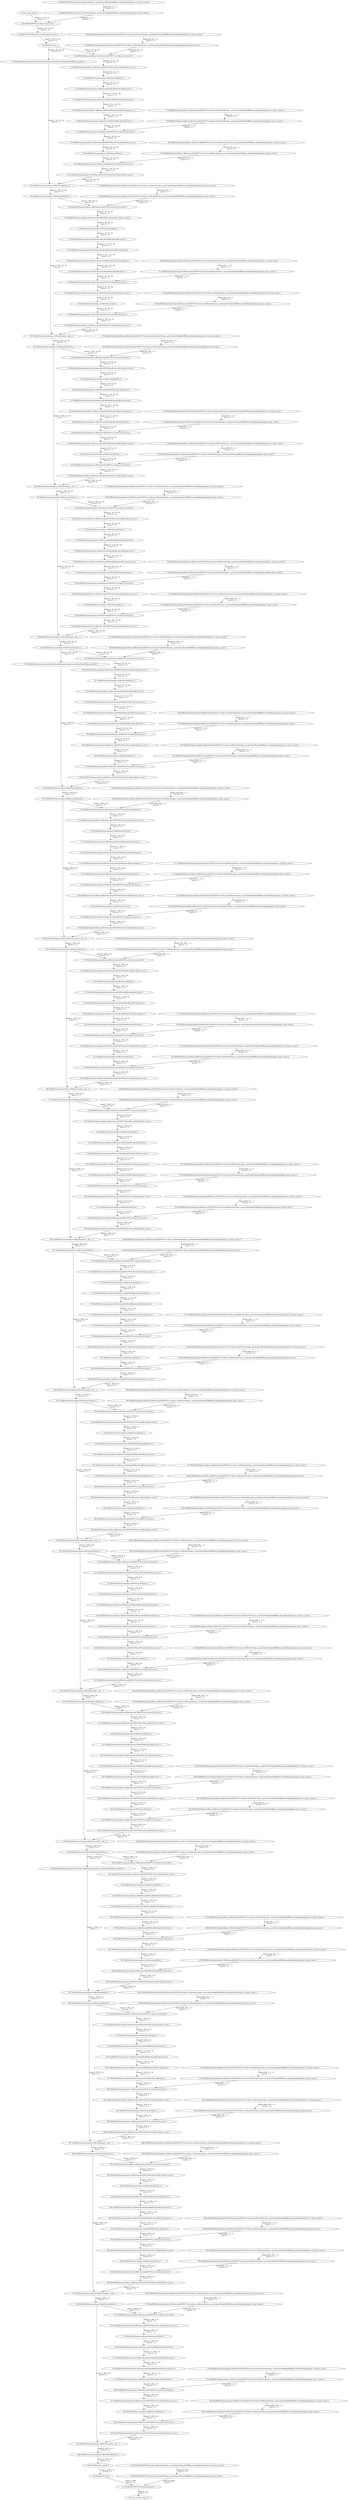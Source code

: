 strict digraph  {
"0 /nncf_model_input_0" [id=0, type=nncf_model_input];
"1 ShuffleNet/NNCFConv2d[conv1]/ModuleDict[pre_ops]/UpdateWeight[0]/RBSparsifyingWeight[op]/calc_rb_binary_mask_0" [id=1, type=calc_rb_binary_mask];
"2 ShuffleNet/NNCFConv2d[conv1]/ModuleDict[pre_ops]/UpdateWeight[0]/RBSparsifyingWeight[op]/apply_binary_mask_0" [id=2, type=apply_binary_mask];
"3 ShuffleNet/NNCFConv2d[conv1]/conv2d_0" [id=3, type=conv2d];
"4 ShuffleNet/NNCFBatchNorm2d[bn1]/batch_norm_0" [id=4, type=batch_norm];
"5 ShuffleNet/relu_0" [id=5, type=relu];
"6 ShuffleNet/Sequential[layer1]/Bottleneck[0]/NNCFConv2d[conv1]/ModuleDict[pre_ops]/UpdateWeight[0]/RBSparsifyingWeight[op]/calc_rb_binary_mask_0" [id=6, type=calc_rb_binary_mask];
"7 ShuffleNet/Sequential[layer1]/Bottleneck[0]/NNCFConv2d[conv1]/ModuleDict[pre_ops]/UpdateWeight[0]/RBSparsifyingWeight[op]/apply_binary_mask_0" [id=7, type=apply_binary_mask];
"8 ShuffleNet/Sequential[layer1]/Bottleneck[0]/NNCFConv2d[conv1]/conv2d_0" [id=8, type=conv2d];
"9 ShuffleNet/Sequential[layer1]/Bottleneck[0]/NNCFBatchNorm2d[bn1]/batch_norm_0" [id=9, type=batch_norm];
"10 ShuffleNet/Sequential[layer1]/Bottleneck[0]/relu_0" [id=10, type=relu];
"11 ShuffleNet/Sequential[layer1]/Bottleneck[0]/ShuffleBlock[shuffle1]/view_0" [id=11, type=view];
"12 ShuffleNet/Sequential[layer1]/Bottleneck[0]/ShuffleBlock[shuffle1]/permute_0" [id=12, type=permute];
"13 ShuffleNet/Sequential[layer1]/Bottleneck[0]/ShuffleBlock[shuffle1]/contiguous_0" [id=13, type=contiguous];
"14 ShuffleNet/Sequential[layer1]/Bottleneck[0]/ShuffleBlock[shuffle1]/view_1" [id=14, type=view];
"15 ShuffleNet/Sequential[layer1]/Bottleneck[0]/NNCFConv2d[conv2]/ModuleDict[pre_ops]/UpdateWeight[0]/RBSparsifyingWeight[op]/calc_rb_binary_mask_0" [id=15, type=calc_rb_binary_mask];
"16 ShuffleNet/Sequential[layer1]/Bottleneck[0]/NNCFConv2d[conv2]/ModuleDict[pre_ops]/UpdateWeight[0]/RBSparsifyingWeight[op]/apply_binary_mask_0" [id=16, type=apply_binary_mask];
"17 ShuffleNet/Sequential[layer1]/Bottleneck[0]/NNCFConv2d[conv2]/conv2d_0" [id=17, type=conv2d];
"18 ShuffleNet/Sequential[layer1]/Bottleneck[0]/NNCFBatchNorm2d[bn2]/batch_norm_0" [id=18, type=batch_norm];
"19 ShuffleNet/Sequential[layer1]/Bottleneck[0]/relu_1" [id=19, type=relu];
"20 ShuffleNet/Sequential[layer1]/Bottleneck[0]/NNCFConv2d[conv3]/ModuleDict[pre_ops]/UpdateWeight[0]/RBSparsifyingWeight[op]/calc_rb_binary_mask_0" [id=20, type=calc_rb_binary_mask];
"21 ShuffleNet/Sequential[layer1]/Bottleneck[0]/NNCFConv2d[conv3]/ModuleDict[pre_ops]/UpdateWeight[0]/RBSparsifyingWeight[op]/apply_binary_mask_0" [id=21, type=apply_binary_mask];
"22 ShuffleNet/Sequential[layer1]/Bottleneck[0]/NNCFConv2d[conv3]/conv2d_0" [id=22, type=conv2d];
"23 ShuffleNet/Sequential[layer1]/Bottleneck[0]/NNCFBatchNorm2d[bn3]/batch_norm_0" [id=23, type=batch_norm];
"24 ShuffleNet/Sequential[layer1]/Bottleneck[0]/Sequential[shortcut]/AvgPool2d[0]/avg_pool2d_0" [id=24, type=avg_pool2d];
"25 ShuffleNet/Sequential[layer1]/Bottleneck[0]/cat_0" [id=25, type=cat];
"26 ShuffleNet/Sequential[layer1]/Bottleneck[0]/relu_2" [id=26, type=relu];
"27 ShuffleNet/Sequential[layer1]/Bottleneck[1]/NNCFConv2d[conv1]/ModuleDict[pre_ops]/UpdateWeight[0]/RBSparsifyingWeight[op]/calc_rb_binary_mask_0" [id=27, type=calc_rb_binary_mask];
"28 ShuffleNet/Sequential[layer1]/Bottleneck[1]/NNCFConv2d[conv1]/ModuleDict[pre_ops]/UpdateWeight[0]/RBSparsifyingWeight[op]/apply_binary_mask_0" [id=28, type=apply_binary_mask];
"29 ShuffleNet/Sequential[layer1]/Bottleneck[1]/NNCFConv2d[conv1]/conv2d_0" [id=29, type=conv2d];
"30 ShuffleNet/Sequential[layer1]/Bottleneck[1]/NNCFBatchNorm2d[bn1]/batch_norm_0" [id=30, type=batch_norm];
"31 ShuffleNet/Sequential[layer1]/Bottleneck[1]/relu_0" [id=31, type=relu];
"32 ShuffleNet/Sequential[layer1]/Bottleneck[1]/ShuffleBlock[shuffle1]/view_0" [id=32, type=view];
"33 ShuffleNet/Sequential[layer1]/Bottleneck[1]/ShuffleBlock[shuffle1]/permute_0" [id=33, type=permute];
"34 ShuffleNet/Sequential[layer1]/Bottleneck[1]/ShuffleBlock[shuffle1]/contiguous_0" [id=34, type=contiguous];
"35 ShuffleNet/Sequential[layer1]/Bottleneck[1]/ShuffleBlock[shuffle1]/view_1" [id=35, type=view];
"36 ShuffleNet/Sequential[layer1]/Bottleneck[1]/NNCFConv2d[conv2]/ModuleDict[pre_ops]/UpdateWeight[0]/RBSparsifyingWeight[op]/calc_rb_binary_mask_0" [id=36, type=calc_rb_binary_mask];
"37 ShuffleNet/Sequential[layer1]/Bottleneck[1]/NNCFConv2d[conv2]/ModuleDict[pre_ops]/UpdateWeight[0]/RBSparsifyingWeight[op]/apply_binary_mask_0" [id=37, type=apply_binary_mask];
"38 ShuffleNet/Sequential[layer1]/Bottleneck[1]/NNCFConv2d[conv2]/conv2d_0" [id=38, type=conv2d];
"39 ShuffleNet/Sequential[layer1]/Bottleneck[1]/NNCFBatchNorm2d[bn2]/batch_norm_0" [id=39, type=batch_norm];
"40 ShuffleNet/Sequential[layer1]/Bottleneck[1]/relu_1" [id=40, type=relu];
"41 ShuffleNet/Sequential[layer1]/Bottleneck[1]/NNCFConv2d[conv3]/ModuleDict[pre_ops]/UpdateWeight[0]/RBSparsifyingWeight[op]/calc_rb_binary_mask_0" [id=41, type=calc_rb_binary_mask];
"42 ShuffleNet/Sequential[layer1]/Bottleneck[1]/NNCFConv2d[conv3]/ModuleDict[pre_ops]/UpdateWeight[0]/RBSparsifyingWeight[op]/apply_binary_mask_0" [id=42, type=apply_binary_mask];
"43 ShuffleNet/Sequential[layer1]/Bottleneck[1]/NNCFConv2d[conv3]/conv2d_0" [id=43, type=conv2d];
"44 ShuffleNet/Sequential[layer1]/Bottleneck[1]/NNCFBatchNorm2d[bn3]/batch_norm_0" [id=44, type=batch_norm];
"45 ShuffleNet/Sequential[layer1]/Bottleneck[1]/__add___0" [id=45, type=__add__];
"46 ShuffleNet/Sequential[layer1]/Bottleneck[1]/relu_2" [id=46, type=relu];
"47 ShuffleNet/Sequential[layer1]/Bottleneck[2]/NNCFConv2d[conv1]/ModuleDict[pre_ops]/UpdateWeight[0]/RBSparsifyingWeight[op]/calc_rb_binary_mask_0" [id=47, type=calc_rb_binary_mask];
"48 ShuffleNet/Sequential[layer1]/Bottleneck[2]/NNCFConv2d[conv1]/ModuleDict[pre_ops]/UpdateWeight[0]/RBSparsifyingWeight[op]/apply_binary_mask_0" [id=48, type=apply_binary_mask];
"49 ShuffleNet/Sequential[layer1]/Bottleneck[2]/NNCFConv2d[conv1]/conv2d_0" [id=49, type=conv2d];
"50 ShuffleNet/Sequential[layer1]/Bottleneck[2]/NNCFBatchNorm2d[bn1]/batch_norm_0" [id=50, type=batch_norm];
"51 ShuffleNet/Sequential[layer1]/Bottleneck[2]/relu_0" [id=51, type=relu];
"52 ShuffleNet/Sequential[layer1]/Bottleneck[2]/ShuffleBlock[shuffle1]/view_0" [id=52, type=view];
"53 ShuffleNet/Sequential[layer1]/Bottleneck[2]/ShuffleBlock[shuffle1]/permute_0" [id=53, type=permute];
"54 ShuffleNet/Sequential[layer1]/Bottleneck[2]/ShuffleBlock[shuffle1]/contiguous_0" [id=54, type=contiguous];
"55 ShuffleNet/Sequential[layer1]/Bottleneck[2]/ShuffleBlock[shuffle1]/view_1" [id=55, type=view];
"56 ShuffleNet/Sequential[layer1]/Bottleneck[2]/NNCFConv2d[conv2]/ModuleDict[pre_ops]/UpdateWeight[0]/RBSparsifyingWeight[op]/calc_rb_binary_mask_0" [id=56, type=calc_rb_binary_mask];
"57 ShuffleNet/Sequential[layer1]/Bottleneck[2]/NNCFConv2d[conv2]/ModuleDict[pre_ops]/UpdateWeight[0]/RBSparsifyingWeight[op]/apply_binary_mask_0" [id=57, type=apply_binary_mask];
"58 ShuffleNet/Sequential[layer1]/Bottleneck[2]/NNCFConv2d[conv2]/conv2d_0" [id=58, type=conv2d];
"59 ShuffleNet/Sequential[layer1]/Bottleneck[2]/NNCFBatchNorm2d[bn2]/batch_norm_0" [id=59, type=batch_norm];
"60 ShuffleNet/Sequential[layer1]/Bottleneck[2]/relu_1" [id=60, type=relu];
"61 ShuffleNet/Sequential[layer1]/Bottleneck[2]/NNCFConv2d[conv3]/ModuleDict[pre_ops]/UpdateWeight[0]/RBSparsifyingWeight[op]/calc_rb_binary_mask_0" [id=61, type=calc_rb_binary_mask];
"62 ShuffleNet/Sequential[layer1]/Bottleneck[2]/NNCFConv2d[conv3]/ModuleDict[pre_ops]/UpdateWeight[0]/RBSparsifyingWeight[op]/apply_binary_mask_0" [id=62, type=apply_binary_mask];
"63 ShuffleNet/Sequential[layer1]/Bottleneck[2]/NNCFConv2d[conv3]/conv2d_0" [id=63, type=conv2d];
"64 ShuffleNet/Sequential[layer1]/Bottleneck[2]/NNCFBatchNorm2d[bn3]/batch_norm_0" [id=64, type=batch_norm];
"65 ShuffleNet/Sequential[layer1]/Bottleneck[2]/__add___0" [id=65, type=__add__];
"66 ShuffleNet/Sequential[layer1]/Bottleneck[2]/relu_2" [id=66, type=relu];
"67 ShuffleNet/Sequential[layer1]/Bottleneck[3]/NNCFConv2d[conv1]/ModuleDict[pre_ops]/UpdateWeight[0]/RBSparsifyingWeight[op]/calc_rb_binary_mask_0" [id=67, type=calc_rb_binary_mask];
"68 ShuffleNet/Sequential[layer1]/Bottleneck[3]/NNCFConv2d[conv1]/ModuleDict[pre_ops]/UpdateWeight[0]/RBSparsifyingWeight[op]/apply_binary_mask_0" [id=68, type=apply_binary_mask];
"69 ShuffleNet/Sequential[layer1]/Bottleneck[3]/NNCFConv2d[conv1]/conv2d_0" [id=69, type=conv2d];
"70 ShuffleNet/Sequential[layer1]/Bottleneck[3]/NNCFBatchNorm2d[bn1]/batch_norm_0" [id=70, type=batch_norm];
"71 ShuffleNet/Sequential[layer1]/Bottleneck[3]/relu_0" [id=71, type=relu];
"72 ShuffleNet/Sequential[layer1]/Bottleneck[3]/ShuffleBlock[shuffle1]/view_0" [id=72, type=view];
"73 ShuffleNet/Sequential[layer1]/Bottleneck[3]/ShuffleBlock[shuffle1]/permute_0" [id=73, type=permute];
"74 ShuffleNet/Sequential[layer1]/Bottleneck[3]/ShuffleBlock[shuffle1]/contiguous_0" [id=74, type=contiguous];
"75 ShuffleNet/Sequential[layer1]/Bottleneck[3]/ShuffleBlock[shuffle1]/view_1" [id=75, type=view];
"76 ShuffleNet/Sequential[layer1]/Bottleneck[3]/NNCFConv2d[conv2]/ModuleDict[pre_ops]/UpdateWeight[0]/RBSparsifyingWeight[op]/calc_rb_binary_mask_0" [id=76, type=calc_rb_binary_mask];
"77 ShuffleNet/Sequential[layer1]/Bottleneck[3]/NNCFConv2d[conv2]/ModuleDict[pre_ops]/UpdateWeight[0]/RBSparsifyingWeight[op]/apply_binary_mask_0" [id=77, type=apply_binary_mask];
"78 ShuffleNet/Sequential[layer1]/Bottleneck[3]/NNCFConv2d[conv2]/conv2d_0" [id=78, type=conv2d];
"79 ShuffleNet/Sequential[layer1]/Bottleneck[3]/NNCFBatchNorm2d[bn2]/batch_norm_0" [id=79, type=batch_norm];
"80 ShuffleNet/Sequential[layer1]/Bottleneck[3]/relu_1" [id=80, type=relu];
"81 ShuffleNet/Sequential[layer1]/Bottleneck[3]/NNCFConv2d[conv3]/ModuleDict[pre_ops]/UpdateWeight[0]/RBSparsifyingWeight[op]/calc_rb_binary_mask_0" [id=81, type=calc_rb_binary_mask];
"82 ShuffleNet/Sequential[layer1]/Bottleneck[3]/NNCFConv2d[conv3]/ModuleDict[pre_ops]/UpdateWeight[0]/RBSparsifyingWeight[op]/apply_binary_mask_0" [id=82, type=apply_binary_mask];
"83 ShuffleNet/Sequential[layer1]/Bottleneck[3]/NNCFConv2d[conv3]/conv2d_0" [id=83, type=conv2d];
"84 ShuffleNet/Sequential[layer1]/Bottleneck[3]/NNCFBatchNorm2d[bn3]/batch_norm_0" [id=84, type=batch_norm];
"85 ShuffleNet/Sequential[layer1]/Bottleneck[3]/__add___0" [id=85, type=__add__];
"86 ShuffleNet/Sequential[layer1]/Bottleneck[3]/relu_2" [id=86, type=relu];
"87 ShuffleNet/Sequential[layer2]/Bottleneck[0]/NNCFConv2d[conv1]/ModuleDict[pre_ops]/UpdateWeight[0]/RBSparsifyingWeight[op]/calc_rb_binary_mask_0" [id=87, type=calc_rb_binary_mask];
"88 ShuffleNet/Sequential[layer2]/Bottleneck[0]/NNCFConv2d[conv1]/ModuleDict[pre_ops]/UpdateWeight[0]/RBSparsifyingWeight[op]/apply_binary_mask_0" [id=88, type=apply_binary_mask];
"89 ShuffleNet/Sequential[layer2]/Bottleneck[0]/NNCFConv2d[conv1]/conv2d_0" [id=89, type=conv2d];
"90 ShuffleNet/Sequential[layer2]/Bottleneck[0]/NNCFBatchNorm2d[bn1]/batch_norm_0" [id=90, type=batch_norm];
"91 ShuffleNet/Sequential[layer2]/Bottleneck[0]/relu_0" [id=91, type=relu];
"92 ShuffleNet/Sequential[layer2]/Bottleneck[0]/ShuffleBlock[shuffle1]/view_0" [id=92, type=view];
"93 ShuffleNet/Sequential[layer2]/Bottleneck[0]/ShuffleBlock[shuffle1]/permute_0" [id=93, type=permute];
"94 ShuffleNet/Sequential[layer2]/Bottleneck[0]/ShuffleBlock[shuffle1]/contiguous_0" [id=94, type=contiguous];
"95 ShuffleNet/Sequential[layer2]/Bottleneck[0]/ShuffleBlock[shuffle1]/view_1" [id=95, type=view];
"96 ShuffleNet/Sequential[layer2]/Bottleneck[0]/NNCFConv2d[conv2]/ModuleDict[pre_ops]/UpdateWeight[0]/RBSparsifyingWeight[op]/calc_rb_binary_mask_0" [id=96, type=calc_rb_binary_mask];
"97 ShuffleNet/Sequential[layer2]/Bottleneck[0]/NNCFConv2d[conv2]/ModuleDict[pre_ops]/UpdateWeight[0]/RBSparsifyingWeight[op]/apply_binary_mask_0" [id=97, type=apply_binary_mask];
"98 ShuffleNet/Sequential[layer2]/Bottleneck[0]/NNCFConv2d[conv2]/conv2d_0" [id=98, type=conv2d];
"99 ShuffleNet/Sequential[layer2]/Bottleneck[0]/NNCFBatchNorm2d[bn2]/batch_norm_0" [id=99, type=batch_norm];
"100 ShuffleNet/Sequential[layer2]/Bottleneck[0]/relu_1" [id=100, type=relu];
"101 ShuffleNet/Sequential[layer2]/Bottleneck[0]/NNCFConv2d[conv3]/ModuleDict[pre_ops]/UpdateWeight[0]/RBSparsifyingWeight[op]/calc_rb_binary_mask_0" [id=101, type=calc_rb_binary_mask];
"102 ShuffleNet/Sequential[layer2]/Bottleneck[0]/NNCFConv2d[conv3]/ModuleDict[pre_ops]/UpdateWeight[0]/RBSparsifyingWeight[op]/apply_binary_mask_0" [id=102, type=apply_binary_mask];
"103 ShuffleNet/Sequential[layer2]/Bottleneck[0]/NNCFConv2d[conv3]/conv2d_0" [id=103, type=conv2d];
"104 ShuffleNet/Sequential[layer2]/Bottleneck[0]/NNCFBatchNorm2d[bn3]/batch_norm_0" [id=104, type=batch_norm];
"105 ShuffleNet/Sequential[layer2]/Bottleneck[0]/Sequential[shortcut]/AvgPool2d[0]/avg_pool2d_0" [id=105, type=avg_pool2d];
"106 ShuffleNet/Sequential[layer2]/Bottleneck[0]/cat_0" [id=106, type=cat];
"107 ShuffleNet/Sequential[layer2]/Bottleneck[0]/relu_2" [id=107, type=relu];
"108 ShuffleNet/Sequential[layer2]/Bottleneck[1]/NNCFConv2d[conv1]/ModuleDict[pre_ops]/UpdateWeight[0]/RBSparsifyingWeight[op]/calc_rb_binary_mask_0" [id=108, type=calc_rb_binary_mask];
"109 ShuffleNet/Sequential[layer2]/Bottleneck[1]/NNCFConv2d[conv1]/ModuleDict[pre_ops]/UpdateWeight[0]/RBSparsifyingWeight[op]/apply_binary_mask_0" [id=109, type=apply_binary_mask];
"110 ShuffleNet/Sequential[layer2]/Bottleneck[1]/NNCFConv2d[conv1]/conv2d_0" [id=110, type=conv2d];
"111 ShuffleNet/Sequential[layer2]/Bottleneck[1]/NNCFBatchNorm2d[bn1]/batch_norm_0" [id=111, type=batch_norm];
"112 ShuffleNet/Sequential[layer2]/Bottleneck[1]/relu_0" [id=112, type=relu];
"113 ShuffleNet/Sequential[layer2]/Bottleneck[1]/ShuffleBlock[shuffle1]/view_0" [id=113, type=view];
"114 ShuffleNet/Sequential[layer2]/Bottleneck[1]/ShuffleBlock[shuffle1]/permute_0" [id=114, type=permute];
"115 ShuffleNet/Sequential[layer2]/Bottleneck[1]/ShuffleBlock[shuffle1]/contiguous_0" [id=115, type=contiguous];
"116 ShuffleNet/Sequential[layer2]/Bottleneck[1]/ShuffleBlock[shuffle1]/view_1" [id=116, type=view];
"117 ShuffleNet/Sequential[layer2]/Bottleneck[1]/NNCFConv2d[conv2]/ModuleDict[pre_ops]/UpdateWeight[0]/RBSparsifyingWeight[op]/calc_rb_binary_mask_0" [id=117, type=calc_rb_binary_mask];
"118 ShuffleNet/Sequential[layer2]/Bottleneck[1]/NNCFConv2d[conv2]/ModuleDict[pre_ops]/UpdateWeight[0]/RBSparsifyingWeight[op]/apply_binary_mask_0" [id=118, type=apply_binary_mask];
"119 ShuffleNet/Sequential[layer2]/Bottleneck[1]/NNCFConv2d[conv2]/conv2d_0" [id=119, type=conv2d];
"120 ShuffleNet/Sequential[layer2]/Bottleneck[1]/NNCFBatchNorm2d[bn2]/batch_norm_0" [id=120, type=batch_norm];
"121 ShuffleNet/Sequential[layer2]/Bottleneck[1]/relu_1" [id=121, type=relu];
"122 ShuffleNet/Sequential[layer2]/Bottleneck[1]/NNCFConv2d[conv3]/ModuleDict[pre_ops]/UpdateWeight[0]/RBSparsifyingWeight[op]/calc_rb_binary_mask_0" [id=122, type=calc_rb_binary_mask];
"123 ShuffleNet/Sequential[layer2]/Bottleneck[1]/NNCFConv2d[conv3]/ModuleDict[pre_ops]/UpdateWeight[0]/RBSparsifyingWeight[op]/apply_binary_mask_0" [id=123, type=apply_binary_mask];
"124 ShuffleNet/Sequential[layer2]/Bottleneck[1]/NNCFConv2d[conv3]/conv2d_0" [id=124, type=conv2d];
"125 ShuffleNet/Sequential[layer2]/Bottleneck[1]/NNCFBatchNorm2d[bn3]/batch_norm_0" [id=125, type=batch_norm];
"126 ShuffleNet/Sequential[layer2]/Bottleneck[1]/__add___0" [id=126, type=__add__];
"127 ShuffleNet/Sequential[layer2]/Bottleneck[1]/relu_2" [id=127, type=relu];
"128 ShuffleNet/Sequential[layer2]/Bottleneck[2]/NNCFConv2d[conv1]/ModuleDict[pre_ops]/UpdateWeight[0]/RBSparsifyingWeight[op]/calc_rb_binary_mask_0" [id=128, type=calc_rb_binary_mask];
"129 ShuffleNet/Sequential[layer2]/Bottleneck[2]/NNCFConv2d[conv1]/ModuleDict[pre_ops]/UpdateWeight[0]/RBSparsifyingWeight[op]/apply_binary_mask_0" [id=129, type=apply_binary_mask];
"130 ShuffleNet/Sequential[layer2]/Bottleneck[2]/NNCFConv2d[conv1]/conv2d_0" [id=130, type=conv2d];
"131 ShuffleNet/Sequential[layer2]/Bottleneck[2]/NNCFBatchNorm2d[bn1]/batch_norm_0" [id=131, type=batch_norm];
"132 ShuffleNet/Sequential[layer2]/Bottleneck[2]/relu_0" [id=132, type=relu];
"133 ShuffleNet/Sequential[layer2]/Bottleneck[2]/ShuffleBlock[shuffle1]/view_0" [id=133, type=view];
"134 ShuffleNet/Sequential[layer2]/Bottleneck[2]/ShuffleBlock[shuffle1]/permute_0" [id=134, type=permute];
"135 ShuffleNet/Sequential[layer2]/Bottleneck[2]/ShuffleBlock[shuffle1]/contiguous_0" [id=135, type=contiguous];
"136 ShuffleNet/Sequential[layer2]/Bottleneck[2]/ShuffleBlock[shuffle1]/view_1" [id=136, type=view];
"137 ShuffleNet/Sequential[layer2]/Bottleneck[2]/NNCFConv2d[conv2]/ModuleDict[pre_ops]/UpdateWeight[0]/RBSparsifyingWeight[op]/calc_rb_binary_mask_0" [id=137, type=calc_rb_binary_mask];
"138 ShuffleNet/Sequential[layer2]/Bottleneck[2]/NNCFConv2d[conv2]/ModuleDict[pre_ops]/UpdateWeight[0]/RBSparsifyingWeight[op]/apply_binary_mask_0" [id=138, type=apply_binary_mask];
"139 ShuffleNet/Sequential[layer2]/Bottleneck[2]/NNCFConv2d[conv2]/conv2d_0" [id=139, type=conv2d];
"140 ShuffleNet/Sequential[layer2]/Bottleneck[2]/NNCFBatchNorm2d[bn2]/batch_norm_0" [id=140, type=batch_norm];
"141 ShuffleNet/Sequential[layer2]/Bottleneck[2]/relu_1" [id=141, type=relu];
"142 ShuffleNet/Sequential[layer2]/Bottleneck[2]/NNCFConv2d[conv3]/ModuleDict[pre_ops]/UpdateWeight[0]/RBSparsifyingWeight[op]/calc_rb_binary_mask_0" [id=142, type=calc_rb_binary_mask];
"143 ShuffleNet/Sequential[layer2]/Bottleneck[2]/NNCFConv2d[conv3]/ModuleDict[pre_ops]/UpdateWeight[0]/RBSparsifyingWeight[op]/apply_binary_mask_0" [id=143, type=apply_binary_mask];
"144 ShuffleNet/Sequential[layer2]/Bottleneck[2]/NNCFConv2d[conv3]/conv2d_0" [id=144, type=conv2d];
"145 ShuffleNet/Sequential[layer2]/Bottleneck[2]/NNCFBatchNorm2d[bn3]/batch_norm_0" [id=145, type=batch_norm];
"146 ShuffleNet/Sequential[layer2]/Bottleneck[2]/__add___0" [id=146, type=__add__];
"147 ShuffleNet/Sequential[layer2]/Bottleneck[2]/relu_2" [id=147, type=relu];
"148 ShuffleNet/Sequential[layer2]/Bottleneck[3]/NNCFConv2d[conv1]/ModuleDict[pre_ops]/UpdateWeight[0]/RBSparsifyingWeight[op]/calc_rb_binary_mask_0" [id=148, type=calc_rb_binary_mask];
"149 ShuffleNet/Sequential[layer2]/Bottleneck[3]/NNCFConv2d[conv1]/ModuleDict[pre_ops]/UpdateWeight[0]/RBSparsifyingWeight[op]/apply_binary_mask_0" [id=149, type=apply_binary_mask];
"150 ShuffleNet/Sequential[layer2]/Bottleneck[3]/NNCFConv2d[conv1]/conv2d_0" [id=150, type=conv2d];
"151 ShuffleNet/Sequential[layer2]/Bottleneck[3]/NNCFBatchNorm2d[bn1]/batch_norm_0" [id=151, type=batch_norm];
"152 ShuffleNet/Sequential[layer2]/Bottleneck[3]/relu_0" [id=152, type=relu];
"153 ShuffleNet/Sequential[layer2]/Bottleneck[3]/ShuffleBlock[shuffle1]/view_0" [id=153, type=view];
"154 ShuffleNet/Sequential[layer2]/Bottleneck[3]/ShuffleBlock[shuffle1]/permute_0" [id=154, type=permute];
"155 ShuffleNet/Sequential[layer2]/Bottleneck[3]/ShuffleBlock[shuffle1]/contiguous_0" [id=155, type=contiguous];
"156 ShuffleNet/Sequential[layer2]/Bottleneck[3]/ShuffleBlock[shuffle1]/view_1" [id=156, type=view];
"157 ShuffleNet/Sequential[layer2]/Bottleneck[3]/NNCFConv2d[conv2]/ModuleDict[pre_ops]/UpdateWeight[0]/RBSparsifyingWeight[op]/calc_rb_binary_mask_0" [id=157, type=calc_rb_binary_mask];
"158 ShuffleNet/Sequential[layer2]/Bottleneck[3]/NNCFConv2d[conv2]/ModuleDict[pre_ops]/UpdateWeight[0]/RBSparsifyingWeight[op]/apply_binary_mask_0" [id=158, type=apply_binary_mask];
"159 ShuffleNet/Sequential[layer2]/Bottleneck[3]/NNCFConv2d[conv2]/conv2d_0" [id=159, type=conv2d];
"160 ShuffleNet/Sequential[layer2]/Bottleneck[3]/NNCFBatchNorm2d[bn2]/batch_norm_0" [id=160, type=batch_norm];
"161 ShuffleNet/Sequential[layer2]/Bottleneck[3]/relu_1" [id=161, type=relu];
"162 ShuffleNet/Sequential[layer2]/Bottleneck[3]/NNCFConv2d[conv3]/ModuleDict[pre_ops]/UpdateWeight[0]/RBSparsifyingWeight[op]/calc_rb_binary_mask_0" [id=162, type=calc_rb_binary_mask];
"163 ShuffleNet/Sequential[layer2]/Bottleneck[3]/NNCFConv2d[conv3]/ModuleDict[pre_ops]/UpdateWeight[0]/RBSparsifyingWeight[op]/apply_binary_mask_0" [id=163, type=apply_binary_mask];
"164 ShuffleNet/Sequential[layer2]/Bottleneck[3]/NNCFConv2d[conv3]/conv2d_0" [id=164, type=conv2d];
"165 ShuffleNet/Sequential[layer2]/Bottleneck[3]/NNCFBatchNorm2d[bn3]/batch_norm_0" [id=165, type=batch_norm];
"166 ShuffleNet/Sequential[layer2]/Bottleneck[3]/__add___0" [id=166, type=__add__];
"167 ShuffleNet/Sequential[layer2]/Bottleneck[3]/relu_2" [id=167, type=relu];
"168 ShuffleNet/Sequential[layer2]/Bottleneck[4]/NNCFConv2d[conv1]/ModuleDict[pre_ops]/UpdateWeight[0]/RBSparsifyingWeight[op]/calc_rb_binary_mask_0" [id=168, type=calc_rb_binary_mask];
"169 ShuffleNet/Sequential[layer2]/Bottleneck[4]/NNCFConv2d[conv1]/ModuleDict[pre_ops]/UpdateWeight[0]/RBSparsifyingWeight[op]/apply_binary_mask_0" [id=169, type=apply_binary_mask];
"170 ShuffleNet/Sequential[layer2]/Bottleneck[4]/NNCFConv2d[conv1]/conv2d_0" [id=170, type=conv2d];
"171 ShuffleNet/Sequential[layer2]/Bottleneck[4]/NNCFBatchNorm2d[bn1]/batch_norm_0" [id=171, type=batch_norm];
"172 ShuffleNet/Sequential[layer2]/Bottleneck[4]/relu_0" [id=172, type=relu];
"173 ShuffleNet/Sequential[layer2]/Bottleneck[4]/ShuffleBlock[shuffle1]/view_0" [id=173, type=view];
"174 ShuffleNet/Sequential[layer2]/Bottleneck[4]/ShuffleBlock[shuffle1]/permute_0" [id=174, type=permute];
"175 ShuffleNet/Sequential[layer2]/Bottleneck[4]/ShuffleBlock[shuffle1]/contiguous_0" [id=175, type=contiguous];
"176 ShuffleNet/Sequential[layer2]/Bottleneck[4]/ShuffleBlock[shuffle1]/view_1" [id=176, type=view];
"177 ShuffleNet/Sequential[layer2]/Bottleneck[4]/NNCFConv2d[conv2]/ModuleDict[pre_ops]/UpdateWeight[0]/RBSparsifyingWeight[op]/calc_rb_binary_mask_0" [id=177, type=calc_rb_binary_mask];
"178 ShuffleNet/Sequential[layer2]/Bottleneck[4]/NNCFConv2d[conv2]/ModuleDict[pre_ops]/UpdateWeight[0]/RBSparsifyingWeight[op]/apply_binary_mask_0" [id=178, type=apply_binary_mask];
"179 ShuffleNet/Sequential[layer2]/Bottleneck[4]/NNCFConv2d[conv2]/conv2d_0" [id=179, type=conv2d];
"180 ShuffleNet/Sequential[layer2]/Bottleneck[4]/NNCFBatchNorm2d[bn2]/batch_norm_0" [id=180, type=batch_norm];
"181 ShuffleNet/Sequential[layer2]/Bottleneck[4]/relu_1" [id=181, type=relu];
"182 ShuffleNet/Sequential[layer2]/Bottleneck[4]/NNCFConv2d[conv3]/ModuleDict[pre_ops]/UpdateWeight[0]/RBSparsifyingWeight[op]/calc_rb_binary_mask_0" [id=182, type=calc_rb_binary_mask];
"183 ShuffleNet/Sequential[layer2]/Bottleneck[4]/NNCFConv2d[conv3]/ModuleDict[pre_ops]/UpdateWeight[0]/RBSparsifyingWeight[op]/apply_binary_mask_0" [id=183, type=apply_binary_mask];
"184 ShuffleNet/Sequential[layer2]/Bottleneck[4]/NNCFConv2d[conv3]/conv2d_0" [id=184, type=conv2d];
"185 ShuffleNet/Sequential[layer2]/Bottleneck[4]/NNCFBatchNorm2d[bn3]/batch_norm_0" [id=185, type=batch_norm];
"186 ShuffleNet/Sequential[layer2]/Bottleneck[4]/__add___0" [id=186, type=__add__];
"187 ShuffleNet/Sequential[layer2]/Bottleneck[4]/relu_2" [id=187, type=relu];
"188 ShuffleNet/Sequential[layer2]/Bottleneck[5]/NNCFConv2d[conv1]/ModuleDict[pre_ops]/UpdateWeight[0]/RBSparsifyingWeight[op]/calc_rb_binary_mask_0" [id=188, type=calc_rb_binary_mask];
"189 ShuffleNet/Sequential[layer2]/Bottleneck[5]/NNCFConv2d[conv1]/ModuleDict[pre_ops]/UpdateWeight[0]/RBSparsifyingWeight[op]/apply_binary_mask_0" [id=189, type=apply_binary_mask];
"190 ShuffleNet/Sequential[layer2]/Bottleneck[5]/NNCFConv2d[conv1]/conv2d_0" [id=190, type=conv2d];
"191 ShuffleNet/Sequential[layer2]/Bottleneck[5]/NNCFBatchNorm2d[bn1]/batch_norm_0" [id=191, type=batch_norm];
"192 ShuffleNet/Sequential[layer2]/Bottleneck[5]/relu_0" [id=192, type=relu];
"193 ShuffleNet/Sequential[layer2]/Bottleneck[5]/ShuffleBlock[shuffle1]/view_0" [id=193, type=view];
"194 ShuffleNet/Sequential[layer2]/Bottleneck[5]/ShuffleBlock[shuffle1]/permute_0" [id=194, type=permute];
"195 ShuffleNet/Sequential[layer2]/Bottleneck[5]/ShuffleBlock[shuffle1]/contiguous_0" [id=195, type=contiguous];
"196 ShuffleNet/Sequential[layer2]/Bottleneck[5]/ShuffleBlock[shuffle1]/view_1" [id=196, type=view];
"197 ShuffleNet/Sequential[layer2]/Bottleneck[5]/NNCFConv2d[conv2]/ModuleDict[pre_ops]/UpdateWeight[0]/RBSparsifyingWeight[op]/calc_rb_binary_mask_0" [id=197, type=calc_rb_binary_mask];
"198 ShuffleNet/Sequential[layer2]/Bottleneck[5]/NNCFConv2d[conv2]/ModuleDict[pre_ops]/UpdateWeight[0]/RBSparsifyingWeight[op]/apply_binary_mask_0" [id=198, type=apply_binary_mask];
"199 ShuffleNet/Sequential[layer2]/Bottleneck[5]/NNCFConv2d[conv2]/conv2d_0" [id=199, type=conv2d];
"200 ShuffleNet/Sequential[layer2]/Bottleneck[5]/NNCFBatchNorm2d[bn2]/batch_norm_0" [id=200, type=batch_norm];
"201 ShuffleNet/Sequential[layer2]/Bottleneck[5]/relu_1" [id=201, type=relu];
"202 ShuffleNet/Sequential[layer2]/Bottleneck[5]/NNCFConv2d[conv3]/ModuleDict[pre_ops]/UpdateWeight[0]/RBSparsifyingWeight[op]/calc_rb_binary_mask_0" [id=202, type=calc_rb_binary_mask];
"203 ShuffleNet/Sequential[layer2]/Bottleneck[5]/NNCFConv2d[conv3]/ModuleDict[pre_ops]/UpdateWeight[0]/RBSparsifyingWeight[op]/apply_binary_mask_0" [id=203, type=apply_binary_mask];
"204 ShuffleNet/Sequential[layer2]/Bottleneck[5]/NNCFConv2d[conv3]/conv2d_0" [id=204, type=conv2d];
"205 ShuffleNet/Sequential[layer2]/Bottleneck[5]/NNCFBatchNorm2d[bn3]/batch_norm_0" [id=205, type=batch_norm];
"206 ShuffleNet/Sequential[layer2]/Bottleneck[5]/__add___0" [id=206, type=__add__];
"207 ShuffleNet/Sequential[layer2]/Bottleneck[5]/relu_2" [id=207, type=relu];
"208 ShuffleNet/Sequential[layer2]/Bottleneck[6]/NNCFConv2d[conv1]/ModuleDict[pre_ops]/UpdateWeight[0]/RBSparsifyingWeight[op]/calc_rb_binary_mask_0" [id=208, type=calc_rb_binary_mask];
"209 ShuffleNet/Sequential[layer2]/Bottleneck[6]/NNCFConv2d[conv1]/ModuleDict[pre_ops]/UpdateWeight[0]/RBSparsifyingWeight[op]/apply_binary_mask_0" [id=209, type=apply_binary_mask];
"210 ShuffleNet/Sequential[layer2]/Bottleneck[6]/NNCFConv2d[conv1]/conv2d_0" [id=210, type=conv2d];
"211 ShuffleNet/Sequential[layer2]/Bottleneck[6]/NNCFBatchNorm2d[bn1]/batch_norm_0" [id=211, type=batch_norm];
"212 ShuffleNet/Sequential[layer2]/Bottleneck[6]/relu_0" [id=212, type=relu];
"213 ShuffleNet/Sequential[layer2]/Bottleneck[6]/ShuffleBlock[shuffle1]/view_0" [id=213, type=view];
"214 ShuffleNet/Sequential[layer2]/Bottleneck[6]/ShuffleBlock[shuffle1]/permute_0" [id=214, type=permute];
"215 ShuffleNet/Sequential[layer2]/Bottleneck[6]/ShuffleBlock[shuffle1]/contiguous_0" [id=215, type=contiguous];
"216 ShuffleNet/Sequential[layer2]/Bottleneck[6]/ShuffleBlock[shuffle1]/view_1" [id=216, type=view];
"217 ShuffleNet/Sequential[layer2]/Bottleneck[6]/NNCFConv2d[conv2]/ModuleDict[pre_ops]/UpdateWeight[0]/RBSparsifyingWeight[op]/calc_rb_binary_mask_0" [id=217, type=calc_rb_binary_mask];
"218 ShuffleNet/Sequential[layer2]/Bottleneck[6]/NNCFConv2d[conv2]/ModuleDict[pre_ops]/UpdateWeight[0]/RBSparsifyingWeight[op]/apply_binary_mask_0" [id=218, type=apply_binary_mask];
"219 ShuffleNet/Sequential[layer2]/Bottleneck[6]/NNCFConv2d[conv2]/conv2d_0" [id=219, type=conv2d];
"220 ShuffleNet/Sequential[layer2]/Bottleneck[6]/NNCFBatchNorm2d[bn2]/batch_norm_0" [id=220, type=batch_norm];
"221 ShuffleNet/Sequential[layer2]/Bottleneck[6]/relu_1" [id=221, type=relu];
"222 ShuffleNet/Sequential[layer2]/Bottleneck[6]/NNCFConv2d[conv3]/ModuleDict[pre_ops]/UpdateWeight[0]/RBSparsifyingWeight[op]/calc_rb_binary_mask_0" [id=222, type=calc_rb_binary_mask];
"223 ShuffleNet/Sequential[layer2]/Bottleneck[6]/NNCFConv2d[conv3]/ModuleDict[pre_ops]/UpdateWeight[0]/RBSparsifyingWeight[op]/apply_binary_mask_0" [id=223, type=apply_binary_mask];
"224 ShuffleNet/Sequential[layer2]/Bottleneck[6]/NNCFConv2d[conv3]/conv2d_0" [id=224, type=conv2d];
"225 ShuffleNet/Sequential[layer2]/Bottleneck[6]/NNCFBatchNorm2d[bn3]/batch_norm_0" [id=225, type=batch_norm];
"226 ShuffleNet/Sequential[layer2]/Bottleneck[6]/__add___0" [id=226, type=__add__];
"227 ShuffleNet/Sequential[layer2]/Bottleneck[6]/relu_2" [id=227, type=relu];
"228 ShuffleNet/Sequential[layer2]/Bottleneck[7]/NNCFConv2d[conv1]/ModuleDict[pre_ops]/UpdateWeight[0]/RBSparsifyingWeight[op]/calc_rb_binary_mask_0" [id=228, type=calc_rb_binary_mask];
"229 ShuffleNet/Sequential[layer2]/Bottleneck[7]/NNCFConv2d[conv1]/ModuleDict[pre_ops]/UpdateWeight[0]/RBSparsifyingWeight[op]/apply_binary_mask_0" [id=229, type=apply_binary_mask];
"230 ShuffleNet/Sequential[layer2]/Bottleneck[7]/NNCFConv2d[conv1]/conv2d_0" [id=230, type=conv2d];
"231 ShuffleNet/Sequential[layer2]/Bottleneck[7]/NNCFBatchNorm2d[bn1]/batch_norm_0" [id=231, type=batch_norm];
"232 ShuffleNet/Sequential[layer2]/Bottleneck[7]/relu_0" [id=232, type=relu];
"233 ShuffleNet/Sequential[layer2]/Bottleneck[7]/ShuffleBlock[shuffle1]/view_0" [id=233, type=view];
"234 ShuffleNet/Sequential[layer2]/Bottleneck[7]/ShuffleBlock[shuffle1]/permute_0" [id=234, type=permute];
"235 ShuffleNet/Sequential[layer2]/Bottleneck[7]/ShuffleBlock[shuffle1]/contiguous_0" [id=235, type=contiguous];
"236 ShuffleNet/Sequential[layer2]/Bottleneck[7]/ShuffleBlock[shuffle1]/view_1" [id=236, type=view];
"237 ShuffleNet/Sequential[layer2]/Bottleneck[7]/NNCFConv2d[conv2]/ModuleDict[pre_ops]/UpdateWeight[0]/RBSparsifyingWeight[op]/calc_rb_binary_mask_0" [id=237, type=calc_rb_binary_mask];
"238 ShuffleNet/Sequential[layer2]/Bottleneck[7]/NNCFConv2d[conv2]/ModuleDict[pre_ops]/UpdateWeight[0]/RBSparsifyingWeight[op]/apply_binary_mask_0" [id=238, type=apply_binary_mask];
"239 ShuffleNet/Sequential[layer2]/Bottleneck[7]/NNCFConv2d[conv2]/conv2d_0" [id=239, type=conv2d];
"240 ShuffleNet/Sequential[layer2]/Bottleneck[7]/NNCFBatchNorm2d[bn2]/batch_norm_0" [id=240, type=batch_norm];
"241 ShuffleNet/Sequential[layer2]/Bottleneck[7]/relu_1" [id=241, type=relu];
"242 ShuffleNet/Sequential[layer2]/Bottleneck[7]/NNCFConv2d[conv3]/ModuleDict[pre_ops]/UpdateWeight[0]/RBSparsifyingWeight[op]/calc_rb_binary_mask_0" [id=242, type=calc_rb_binary_mask];
"243 ShuffleNet/Sequential[layer2]/Bottleneck[7]/NNCFConv2d[conv3]/ModuleDict[pre_ops]/UpdateWeight[0]/RBSparsifyingWeight[op]/apply_binary_mask_0" [id=243, type=apply_binary_mask];
"244 ShuffleNet/Sequential[layer2]/Bottleneck[7]/NNCFConv2d[conv3]/conv2d_0" [id=244, type=conv2d];
"245 ShuffleNet/Sequential[layer2]/Bottleneck[7]/NNCFBatchNorm2d[bn3]/batch_norm_0" [id=245, type=batch_norm];
"246 ShuffleNet/Sequential[layer2]/Bottleneck[7]/__add___0" [id=246, type=__add__];
"247 ShuffleNet/Sequential[layer2]/Bottleneck[7]/relu_2" [id=247, type=relu];
"248 ShuffleNet/Sequential[layer3]/Bottleneck[0]/NNCFConv2d[conv1]/ModuleDict[pre_ops]/UpdateWeight[0]/RBSparsifyingWeight[op]/calc_rb_binary_mask_0" [id=248, type=calc_rb_binary_mask];
"249 ShuffleNet/Sequential[layer3]/Bottleneck[0]/NNCFConv2d[conv1]/ModuleDict[pre_ops]/UpdateWeight[0]/RBSparsifyingWeight[op]/apply_binary_mask_0" [id=249, type=apply_binary_mask];
"250 ShuffleNet/Sequential[layer3]/Bottleneck[0]/NNCFConv2d[conv1]/conv2d_0" [id=250, type=conv2d];
"251 ShuffleNet/Sequential[layer3]/Bottleneck[0]/NNCFBatchNorm2d[bn1]/batch_norm_0" [id=251, type=batch_norm];
"252 ShuffleNet/Sequential[layer3]/Bottleneck[0]/relu_0" [id=252, type=relu];
"253 ShuffleNet/Sequential[layer3]/Bottleneck[0]/ShuffleBlock[shuffle1]/view_0" [id=253, type=view];
"254 ShuffleNet/Sequential[layer3]/Bottleneck[0]/ShuffleBlock[shuffle1]/permute_0" [id=254, type=permute];
"255 ShuffleNet/Sequential[layer3]/Bottleneck[0]/ShuffleBlock[shuffle1]/contiguous_0" [id=255, type=contiguous];
"256 ShuffleNet/Sequential[layer3]/Bottleneck[0]/ShuffleBlock[shuffle1]/view_1" [id=256, type=view];
"257 ShuffleNet/Sequential[layer3]/Bottleneck[0]/NNCFConv2d[conv2]/ModuleDict[pre_ops]/UpdateWeight[0]/RBSparsifyingWeight[op]/calc_rb_binary_mask_0" [id=257, type=calc_rb_binary_mask];
"258 ShuffleNet/Sequential[layer3]/Bottleneck[0]/NNCFConv2d[conv2]/ModuleDict[pre_ops]/UpdateWeight[0]/RBSparsifyingWeight[op]/apply_binary_mask_0" [id=258, type=apply_binary_mask];
"259 ShuffleNet/Sequential[layer3]/Bottleneck[0]/NNCFConv2d[conv2]/conv2d_0" [id=259, type=conv2d];
"260 ShuffleNet/Sequential[layer3]/Bottleneck[0]/NNCFBatchNorm2d[bn2]/batch_norm_0" [id=260, type=batch_norm];
"261 ShuffleNet/Sequential[layer3]/Bottleneck[0]/relu_1" [id=261, type=relu];
"262 ShuffleNet/Sequential[layer3]/Bottleneck[0]/NNCFConv2d[conv3]/ModuleDict[pre_ops]/UpdateWeight[0]/RBSparsifyingWeight[op]/calc_rb_binary_mask_0" [id=262, type=calc_rb_binary_mask];
"263 ShuffleNet/Sequential[layer3]/Bottleneck[0]/NNCFConv2d[conv3]/ModuleDict[pre_ops]/UpdateWeight[0]/RBSparsifyingWeight[op]/apply_binary_mask_0" [id=263, type=apply_binary_mask];
"264 ShuffleNet/Sequential[layer3]/Bottleneck[0]/NNCFConv2d[conv3]/conv2d_0" [id=264, type=conv2d];
"265 ShuffleNet/Sequential[layer3]/Bottleneck[0]/NNCFBatchNorm2d[bn3]/batch_norm_0" [id=265, type=batch_norm];
"266 ShuffleNet/Sequential[layer3]/Bottleneck[0]/Sequential[shortcut]/AvgPool2d[0]/avg_pool2d_0" [id=266, type=avg_pool2d];
"267 ShuffleNet/Sequential[layer3]/Bottleneck[0]/cat_0" [id=267, type=cat];
"268 ShuffleNet/Sequential[layer3]/Bottleneck[0]/relu_2" [id=268, type=relu];
"269 ShuffleNet/Sequential[layer3]/Bottleneck[1]/NNCFConv2d[conv1]/ModuleDict[pre_ops]/UpdateWeight[0]/RBSparsifyingWeight[op]/calc_rb_binary_mask_0" [id=269, type=calc_rb_binary_mask];
"270 ShuffleNet/Sequential[layer3]/Bottleneck[1]/NNCFConv2d[conv1]/ModuleDict[pre_ops]/UpdateWeight[0]/RBSparsifyingWeight[op]/apply_binary_mask_0" [id=270, type=apply_binary_mask];
"271 ShuffleNet/Sequential[layer3]/Bottleneck[1]/NNCFConv2d[conv1]/conv2d_0" [id=271, type=conv2d];
"272 ShuffleNet/Sequential[layer3]/Bottleneck[1]/NNCFBatchNorm2d[bn1]/batch_norm_0" [id=272, type=batch_norm];
"273 ShuffleNet/Sequential[layer3]/Bottleneck[1]/relu_0" [id=273, type=relu];
"274 ShuffleNet/Sequential[layer3]/Bottleneck[1]/ShuffleBlock[shuffle1]/view_0" [id=274, type=view];
"275 ShuffleNet/Sequential[layer3]/Bottleneck[1]/ShuffleBlock[shuffle1]/permute_0" [id=275, type=permute];
"276 ShuffleNet/Sequential[layer3]/Bottleneck[1]/ShuffleBlock[shuffle1]/contiguous_0" [id=276, type=contiguous];
"277 ShuffleNet/Sequential[layer3]/Bottleneck[1]/ShuffleBlock[shuffle1]/view_1" [id=277, type=view];
"278 ShuffleNet/Sequential[layer3]/Bottleneck[1]/NNCFConv2d[conv2]/ModuleDict[pre_ops]/UpdateWeight[0]/RBSparsifyingWeight[op]/calc_rb_binary_mask_0" [id=278, type=calc_rb_binary_mask];
"279 ShuffleNet/Sequential[layer3]/Bottleneck[1]/NNCFConv2d[conv2]/ModuleDict[pre_ops]/UpdateWeight[0]/RBSparsifyingWeight[op]/apply_binary_mask_0" [id=279, type=apply_binary_mask];
"280 ShuffleNet/Sequential[layer3]/Bottleneck[1]/NNCFConv2d[conv2]/conv2d_0" [id=280, type=conv2d];
"281 ShuffleNet/Sequential[layer3]/Bottleneck[1]/NNCFBatchNorm2d[bn2]/batch_norm_0" [id=281, type=batch_norm];
"282 ShuffleNet/Sequential[layer3]/Bottleneck[1]/relu_1" [id=282, type=relu];
"283 ShuffleNet/Sequential[layer3]/Bottleneck[1]/NNCFConv2d[conv3]/ModuleDict[pre_ops]/UpdateWeight[0]/RBSparsifyingWeight[op]/calc_rb_binary_mask_0" [id=283, type=calc_rb_binary_mask];
"284 ShuffleNet/Sequential[layer3]/Bottleneck[1]/NNCFConv2d[conv3]/ModuleDict[pre_ops]/UpdateWeight[0]/RBSparsifyingWeight[op]/apply_binary_mask_0" [id=284, type=apply_binary_mask];
"285 ShuffleNet/Sequential[layer3]/Bottleneck[1]/NNCFConv2d[conv3]/conv2d_0" [id=285, type=conv2d];
"286 ShuffleNet/Sequential[layer3]/Bottleneck[1]/NNCFBatchNorm2d[bn3]/batch_norm_0" [id=286, type=batch_norm];
"287 ShuffleNet/Sequential[layer3]/Bottleneck[1]/__add___0" [id=287, type=__add__];
"288 ShuffleNet/Sequential[layer3]/Bottleneck[1]/relu_2" [id=288, type=relu];
"289 ShuffleNet/Sequential[layer3]/Bottleneck[2]/NNCFConv2d[conv1]/ModuleDict[pre_ops]/UpdateWeight[0]/RBSparsifyingWeight[op]/calc_rb_binary_mask_0" [id=289, type=calc_rb_binary_mask];
"290 ShuffleNet/Sequential[layer3]/Bottleneck[2]/NNCFConv2d[conv1]/ModuleDict[pre_ops]/UpdateWeight[0]/RBSparsifyingWeight[op]/apply_binary_mask_0" [id=290, type=apply_binary_mask];
"291 ShuffleNet/Sequential[layer3]/Bottleneck[2]/NNCFConv2d[conv1]/conv2d_0" [id=291, type=conv2d];
"292 ShuffleNet/Sequential[layer3]/Bottleneck[2]/NNCFBatchNorm2d[bn1]/batch_norm_0" [id=292, type=batch_norm];
"293 ShuffleNet/Sequential[layer3]/Bottleneck[2]/relu_0" [id=293, type=relu];
"294 ShuffleNet/Sequential[layer3]/Bottleneck[2]/ShuffleBlock[shuffle1]/view_0" [id=294, type=view];
"295 ShuffleNet/Sequential[layer3]/Bottleneck[2]/ShuffleBlock[shuffle1]/permute_0" [id=295, type=permute];
"296 ShuffleNet/Sequential[layer3]/Bottleneck[2]/ShuffleBlock[shuffle1]/contiguous_0" [id=296, type=contiguous];
"297 ShuffleNet/Sequential[layer3]/Bottleneck[2]/ShuffleBlock[shuffle1]/view_1" [id=297, type=view];
"298 ShuffleNet/Sequential[layer3]/Bottleneck[2]/NNCFConv2d[conv2]/ModuleDict[pre_ops]/UpdateWeight[0]/RBSparsifyingWeight[op]/calc_rb_binary_mask_0" [id=298, type=calc_rb_binary_mask];
"299 ShuffleNet/Sequential[layer3]/Bottleneck[2]/NNCFConv2d[conv2]/ModuleDict[pre_ops]/UpdateWeight[0]/RBSparsifyingWeight[op]/apply_binary_mask_0" [id=299, type=apply_binary_mask];
"300 ShuffleNet/Sequential[layer3]/Bottleneck[2]/NNCFConv2d[conv2]/conv2d_0" [id=300, type=conv2d];
"301 ShuffleNet/Sequential[layer3]/Bottleneck[2]/NNCFBatchNorm2d[bn2]/batch_norm_0" [id=301, type=batch_norm];
"302 ShuffleNet/Sequential[layer3]/Bottleneck[2]/relu_1" [id=302, type=relu];
"303 ShuffleNet/Sequential[layer3]/Bottleneck[2]/NNCFConv2d[conv3]/ModuleDict[pre_ops]/UpdateWeight[0]/RBSparsifyingWeight[op]/calc_rb_binary_mask_0" [id=303, type=calc_rb_binary_mask];
"304 ShuffleNet/Sequential[layer3]/Bottleneck[2]/NNCFConv2d[conv3]/ModuleDict[pre_ops]/UpdateWeight[0]/RBSparsifyingWeight[op]/apply_binary_mask_0" [id=304, type=apply_binary_mask];
"305 ShuffleNet/Sequential[layer3]/Bottleneck[2]/NNCFConv2d[conv3]/conv2d_0" [id=305, type=conv2d];
"306 ShuffleNet/Sequential[layer3]/Bottleneck[2]/NNCFBatchNorm2d[bn3]/batch_norm_0" [id=306, type=batch_norm];
"307 ShuffleNet/Sequential[layer3]/Bottleneck[2]/__add___0" [id=307, type=__add__];
"308 ShuffleNet/Sequential[layer3]/Bottleneck[2]/relu_2" [id=308, type=relu];
"309 ShuffleNet/Sequential[layer3]/Bottleneck[3]/NNCFConv2d[conv1]/ModuleDict[pre_ops]/UpdateWeight[0]/RBSparsifyingWeight[op]/calc_rb_binary_mask_0" [id=309, type=calc_rb_binary_mask];
"310 ShuffleNet/Sequential[layer3]/Bottleneck[3]/NNCFConv2d[conv1]/ModuleDict[pre_ops]/UpdateWeight[0]/RBSparsifyingWeight[op]/apply_binary_mask_0" [id=310, type=apply_binary_mask];
"311 ShuffleNet/Sequential[layer3]/Bottleneck[3]/NNCFConv2d[conv1]/conv2d_0" [id=311, type=conv2d];
"312 ShuffleNet/Sequential[layer3]/Bottleneck[3]/NNCFBatchNorm2d[bn1]/batch_norm_0" [id=312, type=batch_norm];
"313 ShuffleNet/Sequential[layer3]/Bottleneck[3]/relu_0" [id=313, type=relu];
"314 ShuffleNet/Sequential[layer3]/Bottleneck[3]/ShuffleBlock[shuffle1]/view_0" [id=314, type=view];
"315 ShuffleNet/Sequential[layer3]/Bottleneck[3]/ShuffleBlock[shuffle1]/permute_0" [id=315, type=permute];
"316 ShuffleNet/Sequential[layer3]/Bottleneck[3]/ShuffleBlock[shuffle1]/contiguous_0" [id=316, type=contiguous];
"317 ShuffleNet/Sequential[layer3]/Bottleneck[3]/ShuffleBlock[shuffle1]/view_1" [id=317, type=view];
"318 ShuffleNet/Sequential[layer3]/Bottleneck[3]/NNCFConv2d[conv2]/ModuleDict[pre_ops]/UpdateWeight[0]/RBSparsifyingWeight[op]/calc_rb_binary_mask_0" [id=318, type=calc_rb_binary_mask];
"319 ShuffleNet/Sequential[layer3]/Bottleneck[3]/NNCFConv2d[conv2]/ModuleDict[pre_ops]/UpdateWeight[0]/RBSparsifyingWeight[op]/apply_binary_mask_0" [id=319, type=apply_binary_mask];
"320 ShuffleNet/Sequential[layer3]/Bottleneck[3]/NNCFConv2d[conv2]/conv2d_0" [id=320, type=conv2d];
"321 ShuffleNet/Sequential[layer3]/Bottleneck[3]/NNCFBatchNorm2d[bn2]/batch_norm_0" [id=321, type=batch_norm];
"322 ShuffleNet/Sequential[layer3]/Bottleneck[3]/relu_1" [id=322, type=relu];
"323 ShuffleNet/Sequential[layer3]/Bottleneck[3]/NNCFConv2d[conv3]/ModuleDict[pre_ops]/UpdateWeight[0]/RBSparsifyingWeight[op]/calc_rb_binary_mask_0" [id=323, type=calc_rb_binary_mask];
"324 ShuffleNet/Sequential[layer3]/Bottleneck[3]/NNCFConv2d[conv3]/ModuleDict[pre_ops]/UpdateWeight[0]/RBSparsifyingWeight[op]/apply_binary_mask_0" [id=324, type=apply_binary_mask];
"325 ShuffleNet/Sequential[layer3]/Bottleneck[3]/NNCFConv2d[conv3]/conv2d_0" [id=325, type=conv2d];
"326 ShuffleNet/Sequential[layer3]/Bottleneck[3]/NNCFBatchNorm2d[bn3]/batch_norm_0" [id=326, type=batch_norm];
"327 ShuffleNet/Sequential[layer3]/Bottleneck[3]/__add___0" [id=327, type=__add__];
"328 ShuffleNet/Sequential[layer3]/Bottleneck[3]/relu_2" [id=328, type=relu];
"329 ShuffleNet/avg_pool2d_0" [id=329, type=avg_pool2d];
"330 ShuffleNet/view_0" [id=330, type=view];
"331 ShuffleNet/NNCFLinear[linear]/ModuleDict[pre_ops]/UpdateWeight[0]/RBSparsifyingWeight[op]/calc_rb_binary_mask_0" [id=331, type=calc_rb_binary_mask];
"332 ShuffleNet/NNCFLinear[linear]/ModuleDict[pre_ops]/UpdateWeight[0]/RBSparsifyingWeight[op]/apply_binary_mask_0" [id=332, type=apply_binary_mask];
"333 ShuffleNet/NNCFLinear[linear]/linear_0" [id=333, type=linear];
"334 /nncf_model_output_0" [id=334, type=nncf_model_output];
"0 /nncf_model_input_0" -> "3 ShuffleNet/NNCFConv2d[conv1]/conv2d_0"  [label="shape:(1, 3, 32, 32)\nports:0 -> 0", style=solid];
"1 ShuffleNet/NNCFConv2d[conv1]/ModuleDict[pre_ops]/UpdateWeight[0]/RBSparsifyingWeight[op]/calc_rb_binary_mask_0" -> "2 ShuffleNet/NNCFConv2d[conv1]/ModuleDict[pre_ops]/UpdateWeight[0]/RBSparsifyingWeight[op]/apply_binary_mask_0"  [label="shape:(24, 3, 1, 1)\nports:0 -> 0", style=solid];
"2 ShuffleNet/NNCFConv2d[conv1]/ModuleDict[pre_ops]/UpdateWeight[0]/RBSparsifyingWeight[op]/apply_binary_mask_0" -> "3 ShuffleNet/NNCFConv2d[conv1]/conv2d_0"  [label="shape:(24, 3, 1, 1)\nports:0 -> 1", style=solid];
"3 ShuffleNet/NNCFConv2d[conv1]/conv2d_0" -> "4 ShuffleNet/NNCFBatchNorm2d[bn1]/batch_norm_0"  [label="shape:(1, 24, 32, 32)\nports:0 -> 0", style=solid];
"4 ShuffleNet/NNCFBatchNorm2d[bn1]/batch_norm_0" -> "5 ShuffleNet/relu_0"  [label="shape:(1, 24, 32, 32)\nports:0 -> 0", style=solid];
"5 ShuffleNet/relu_0" -> "8 ShuffleNet/Sequential[layer1]/Bottleneck[0]/NNCFConv2d[conv1]/conv2d_0"  [label="shape:(1, 24, 32, 32)\nports:0 -> 0", style=solid];
"5 ShuffleNet/relu_0" -> "24 ShuffleNet/Sequential[layer1]/Bottleneck[0]/Sequential[shortcut]/AvgPool2d[0]/avg_pool2d_0"  [label="shape:(1, 24, 32, 32)\nports:0 -> 0", style=solid];
"6 ShuffleNet/Sequential[layer1]/Bottleneck[0]/NNCFConv2d[conv1]/ModuleDict[pre_ops]/UpdateWeight[0]/RBSparsifyingWeight[op]/calc_rb_binary_mask_0" -> "7 ShuffleNet/Sequential[layer1]/Bottleneck[0]/NNCFConv2d[conv1]/ModuleDict[pre_ops]/UpdateWeight[0]/RBSparsifyingWeight[op]/apply_binary_mask_0"  [label="shape:(44, 24, 1, 1)\nports:0 -> 0", style=solid];
"7 ShuffleNet/Sequential[layer1]/Bottleneck[0]/NNCFConv2d[conv1]/ModuleDict[pre_ops]/UpdateWeight[0]/RBSparsifyingWeight[op]/apply_binary_mask_0" -> "8 ShuffleNet/Sequential[layer1]/Bottleneck[0]/NNCFConv2d[conv1]/conv2d_0"  [label="shape:(44, 24, 1, 1)\nports:0 -> 1", style=solid];
"8 ShuffleNet/Sequential[layer1]/Bottleneck[0]/NNCFConv2d[conv1]/conv2d_0" -> "9 ShuffleNet/Sequential[layer1]/Bottleneck[0]/NNCFBatchNorm2d[bn1]/batch_norm_0"  [label="shape:(1, 44, 32, 32)\nports:0 -> 0", style=solid];
"9 ShuffleNet/Sequential[layer1]/Bottleneck[0]/NNCFBatchNorm2d[bn1]/batch_norm_0" -> "10 ShuffleNet/Sequential[layer1]/Bottleneck[0]/relu_0"  [label="shape:(1, 44, 32, 32)\nports:0 -> 0", style=solid];
"10 ShuffleNet/Sequential[layer1]/Bottleneck[0]/relu_0" -> "11 ShuffleNet/Sequential[layer1]/Bottleneck[0]/ShuffleBlock[shuffle1]/view_0"  [label="shape:(1, 44, 32, 32)\nports:0 -> 0", style=solid];
"11 ShuffleNet/Sequential[layer1]/Bottleneck[0]/ShuffleBlock[shuffle1]/view_0" -> "12 ShuffleNet/Sequential[layer1]/Bottleneck[0]/ShuffleBlock[shuffle1]/permute_0"  [label="shape:(1, 1, 44, 32, 32)\nports:0 -> 0", style=solid];
"12 ShuffleNet/Sequential[layer1]/Bottleneck[0]/ShuffleBlock[shuffle1]/permute_0" -> "13 ShuffleNet/Sequential[layer1]/Bottleneck[0]/ShuffleBlock[shuffle1]/contiguous_0"  [label="shape:(1, 44, 1, 32, 32)\nports:0 -> 0", style=solid];
"13 ShuffleNet/Sequential[layer1]/Bottleneck[0]/ShuffleBlock[shuffle1]/contiguous_0" -> "14 ShuffleNet/Sequential[layer1]/Bottleneck[0]/ShuffleBlock[shuffle1]/view_1"  [label="shape:(1, 44, 1, 32, 32)\nports:0 -> 0", style=solid];
"14 ShuffleNet/Sequential[layer1]/Bottleneck[0]/ShuffleBlock[shuffle1]/view_1" -> "17 ShuffleNet/Sequential[layer1]/Bottleneck[0]/NNCFConv2d[conv2]/conv2d_0"  [label="shape:(1, 44, 32, 32)\nports:0 -> 0", style=solid];
"15 ShuffleNet/Sequential[layer1]/Bottleneck[0]/NNCFConv2d[conv2]/ModuleDict[pre_ops]/UpdateWeight[0]/RBSparsifyingWeight[op]/calc_rb_binary_mask_0" -> "16 ShuffleNet/Sequential[layer1]/Bottleneck[0]/NNCFConv2d[conv2]/ModuleDict[pre_ops]/UpdateWeight[0]/RBSparsifyingWeight[op]/apply_binary_mask_0"  [label="shape:(44, 1, 3, 3)\nports:0 -> 0", style=solid];
"16 ShuffleNet/Sequential[layer1]/Bottleneck[0]/NNCFConv2d[conv2]/ModuleDict[pre_ops]/UpdateWeight[0]/RBSparsifyingWeight[op]/apply_binary_mask_0" -> "17 ShuffleNet/Sequential[layer1]/Bottleneck[0]/NNCFConv2d[conv2]/conv2d_0"  [label="shape:(44, 1, 3, 3)\nports:0 -> 1", style=solid];
"17 ShuffleNet/Sequential[layer1]/Bottleneck[0]/NNCFConv2d[conv2]/conv2d_0" -> "18 ShuffleNet/Sequential[layer1]/Bottleneck[0]/NNCFBatchNorm2d[bn2]/batch_norm_0"  [label="shape:(1, 44, 16, 16)\nports:0 -> 0", style=solid];
"18 ShuffleNet/Sequential[layer1]/Bottleneck[0]/NNCFBatchNorm2d[bn2]/batch_norm_0" -> "19 ShuffleNet/Sequential[layer1]/Bottleneck[0]/relu_1"  [label="shape:(1, 44, 16, 16)\nports:0 -> 0", style=solid];
"19 ShuffleNet/Sequential[layer1]/Bottleneck[0]/relu_1" -> "22 ShuffleNet/Sequential[layer1]/Bottleneck[0]/NNCFConv2d[conv3]/conv2d_0"  [label="shape:(1, 44, 16, 16)\nports:0 -> 0", style=solid];
"20 ShuffleNet/Sequential[layer1]/Bottleneck[0]/NNCFConv2d[conv3]/ModuleDict[pre_ops]/UpdateWeight[0]/RBSparsifyingWeight[op]/calc_rb_binary_mask_0" -> "21 ShuffleNet/Sequential[layer1]/Bottleneck[0]/NNCFConv2d[conv3]/ModuleDict[pre_ops]/UpdateWeight[0]/RBSparsifyingWeight[op]/apply_binary_mask_0"  [label="shape:(176, 22, 1, 1)\nports:0 -> 0", style=solid];
"21 ShuffleNet/Sequential[layer1]/Bottleneck[0]/NNCFConv2d[conv3]/ModuleDict[pre_ops]/UpdateWeight[0]/RBSparsifyingWeight[op]/apply_binary_mask_0" -> "22 ShuffleNet/Sequential[layer1]/Bottleneck[0]/NNCFConv2d[conv3]/conv2d_0"  [label="shape:(176, 22, 1, 1)\nports:0 -> 1", style=solid];
"22 ShuffleNet/Sequential[layer1]/Bottleneck[0]/NNCFConv2d[conv3]/conv2d_0" -> "23 ShuffleNet/Sequential[layer1]/Bottleneck[0]/NNCFBatchNorm2d[bn3]/batch_norm_0"  [label="shape:(1, 176, 16, 16)\nports:0 -> 0", style=solid];
"23 ShuffleNet/Sequential[layer1]/Bottleneck[0]/NNCFBatchNorm2d[bn3]/batch_norm_0" -> "25 ShuffleNet/Sequential[layer1]/Bottleneck[0]/cat_0"  [label="shape:(1, 176, 16, 16)\nports:0 -> 0", style=solid];
"24 ShuffleNet/Sequential[layer1]/Bottleneck[0]/Sequential[shortcut]/AvgPool2d[0]/avg_pool2d_0" -> "25 ShuffleNet/Sequential[layer1]/Bottleneck[0]/cat_0"  [label="shape:(1, 24, 16, 16)\nports:0 -> 1", style=solid];
"25 ShuffleNet/Sequential[layer1]/Bottleneck[0]/cat_0" -> "26 ShuffleNet/Sequential[layer1]/Bottleneck[0]/relu_2"  [label="shape:(1, 200, 16, 16)\nports:0 -> 0", style=solid];
"26 ShuffleNet/Sequential[layer1]/Bottleneck[0]/relu_2" -> "29 ShuffleNet/Sequential[layer1]/Bottleneck[1]/NNCFConv2d[conv1]/conv2d_0"  [label="shape:(1, 200, 16, 16)\nports:0 -> 0", style=solid];
"26 ShuffleNet/Sequential[layer1]/Bottleneck[0]/relu_2" -> "45 ShuffleNet/Sequential[layer1]/Bottleneck[1]/__add___0"  [label="shape:(1, 200, 16, 16)\nports:0 -> 1", style=solid];
"27 ShuffleNet/Sequential[layer1]/Bottleneck[1]/NNCFConv2d[conv1]/ModuleDict[pre_ops]/UpdateWeight[0]/RBSparsifyingWeight[op]/calc_rb_binary_mask_0" -> "28 ShuffleNet/Sequential[layer1]/Bottleneck[1]/NNCFConv2d[conv1]/ModuleDict[pre_ops]/UpdateWeight[0]/RBSparsifyingWeight[op]/apply_binary_mask_0"  [label="shape:(50, 100, 1, 1)\nports:0 -> 0", style=solid];
"28 ShuffleNet/Sequential[layer1]/Bottleneck[1]/NNCFConv2d[conv1]/ModuleDict[pre_ops]/UpdateWeight[0]/RBSparsifyingWeight[op]/apply_binary_mask_0" -> "29 ShuffleNet/Sequential[layer1]/Bottleneck[1]/NNCFConv2d[conv1]/conv2d_0"  [label="shape:(50, 100, 1, 1)\nports:0 -> 1", style=solid];
"29 ShuffleNet/Sequential[layer1]/Bottleneck[1]/NNCFConv2d[conv1]/conv2d_0" -> "30 ShuffleNet/Sequential[layer1]/Bottleneck[1]/NNCFBatchNorm2d[bn1]/batch_norm_0"  [label="shape:(1, 50, 16, 16)\nports:0 -> 0", style=solid];
"30 ShuffleNet/Sequential[layer1]/Bottleneck[1]/NNCFBatchNorm2d[bn1]/batch_norm_0" -> "31 ShuffleNet/Sequential[layer1]/Bottleneck[1]/relu_0"  [label="shape:(1, 50, 16, 16)\nports:0 -> 0", style=solid];
"31 ShuffleNet/Sequential[layer1]/Bottleneck[1]/relu_0" -> "32 ShuffleNet/Sequential[layer1]/Bottleneck[1]/ShuffleBlock[shuffle1]/view_0"  [label="shape:(1, 50, 16, 16)\nports:0 -> 0", style=solid];
"32 ShuffleNet/Sequential[layer1]/Bottleneck[1]/ShuffleBlock[shuffle1]/view_0" -> "33 ShuffleNet/Sequential[layer1]/Bottleneck[1]/ShuffleBlock[shuffle1]/permute_0"  [label="shape:(1, 2, 25, 16, 16)\nports:0 -> 0", style=solid];
"33 ShuffleNet/Sequential[layer1]/Bottleneck[1]/ShuffleBlock[shuffle1]/permute_0" -> "34 ShuffleNet/Sequential[layer1]/Bottleneck[1]/ShuffleBlock[shuffle1]/contiguous_0"  [label="shape:(1, 25, 2, 16, 16)\nports:0 -> 0", style=solid];
"34 ShuffleNet/Sequential[layer1]/Bottleneck[1]/ShuffleBlock[shuffle1]/contiguous_0" -> "35 ShuffleNet/Sequential[layer1]/Bottleneck[1]/ShuffleBlock[shuffle1]/view_1"  [label="shape:(1, 25, 2, 16, 16)\nports:0 -> 0", style=solid];
"35 ShuffleNet/Sequential[layer1]/Bottleneck[1]/ShuffleBlock[shuffle1]/view_1" -> "38 ShuffleNet/Sequential[layer1]/Bottleneck[1]/NNCFConv2d[conv2]/conv2d_0"  [label="shape:(1, 50, 16, 16)\nports:0 -> 0", style=solid];
"36 ShuffleNet/Sequential[layer1]/Bottleneck[1]/NNCFConv2d[conv2]/ModuleDict[pre_ops]/UpdateWeight[0]/RBSparsifyingWeight[op]/calc_rb_binary_mask_0" -> "37 ShuffleNet/Sequential[layer1]/Bottleneck[1]/NNCFConv2d[conv2]/ModuleDict[pre_ops]/UpdateWeight[0]/RBSparsifyingWeight[op]/apply_binary_mask_0"  [label="shape:(50, 1, 3, 3)\nports:0 -> 0", style=solid];
"37 ShuffleNet/Sequential[layer1]/Bottleneck[1]/NNCFConv2d[conv2]/ModuleDict[pre_ops]/UpdateWeight[0]/RBSparsifyingWeight[op]/apply_binary_mask_0" -> "38 ShuffleNet/Sequential[layer1]/Bottleneck[1]/NNCFConv2d[conv2]/conv2d_0"  [label="shape:(50, 1, 3, 3)\nports:0 -> 1", style=solid];
"38 ShuffleNet/Sequential[layer1]/Bottleneck[1]/NNCFConv2d[conv2]/conv2d_0" -> "39 ShuffleNet/Sequential[layer1]/Bottleneck[1]/NNCFBatchNorm2d[bn2]/batch_norm_0"  [label="shape:(1, 50, 16, 16)\nports:0 -> 0", style=solid];
"39 ShuffleNet/Sequential[layer1]/Bottleneck[1]/NNCFBatchNorm2d[bn2]/batch_norm_0" -> "40 ShuffleNet/Sequential[layer1]/Bottleneck[1]/relu_1"  [label="shape:(1, 50, 16, 16)\nports:0 -> 0", style=solid];
"40 ShuffleNet/Sequential[layer1]/Bottleneck[1]/relu_1" -> "43 ShuffleNet/Sequential[layer1]/Bottleneck[1]/NNCFConv2d[conv3]/conv2d_0"  [label="shape:(1, 50, 16, 16)\nports:0 -> 0", style=solid];
"41 ShuffleNet/Sequential[layer1]/Bottleneck[1]/NNCFConv2d[conv3]/ModuleDict[pre_ops]/UpdateWeight[0]/RBSparsifyingWeight[op]/calc_rb_binary_mask_0" -> "42 ShuffleNet/Sequential[layer1]/Bottleneck[1]/NNCFConv2d[conv3]/ModuleDict[pre_ops]/UpdateWeight[0]/RBSparsifyingWeight[op]/apply_binary_mask_0"  [label="shape:(200, 25, 1, 1)\nports:0 -> 0", style=solid];
"42 ShuffleNet/Sequential[layer1]/Bottleneck[1]/NNCFConv2d[conv3]/ModuleDict[pre_ops]/UpdateWeight[0]/RBSparsifyingWeight[op]/apply_binary_mask_0" -> "43 ShuffleNet/Sequential[layer1]/Bottleneck[1]/NNCFConv2d[conv3]/conv2d_0"  [label="shape:(200, 25, 1, 1)\nports:0 -> 1", style=solid];
"43 ShuffleNet/Sequential[layer1]/Bottleneck[1]/NNCFConv2d[conv3]/conv2d_0" -> "44 ShuffleNet/Sequential[layer1]/Bottleneck[1]/NNCFBatchNorm2d[bn3]/batch_norm_0"  [label="shape:(1, 200, 16, 16)\nports:0 -> 0", style=solid];
"44 ShuffleNet/Sequential[layer1]/Bottleneck[1]/NNCFBatchNorm2d[bn3]/batch_norm_0" -> "45 ShuffleNet/Sequential[layer1]/Bottleneck[1]/__add___0"  [label="shape:(1, 200, 16, 16)\nports:0 -> 0", style=solid];
"45 ShuffleNet/Sequential[layer1]/Bottleneck[1]/__add___0" -> "46 ShuffleNet/Sequential[layer1]/Bottleneck[1]/relu_2"  [label="shape:(1, 200, 16, 16)\nports:0 -> 0", style=solid];
"46 ShuffleNet/Sequential[layer1]/Bottleneck[1]/relu_2" -> "49 ShuffleNet/Sequential[layer1]/Bottleneck[2]/NNCFConv2d[conv1]/conv2d_0"  [label="shape:(1, 200, 16, 16)\nports:0 -> 0", style=solid];
"46 ShuffleNet/Sequential[layer1]/Bottleneck[1]/relu_2" -> "65 ShuffleNet/Sequential[layer1]/Bottleneck[2]/__add___0"  [label="shape:(1, 200, 16, 16)\nports:0 -> 1", style=solid];
"47 ShuffleNet/Sequential[layer1]/Bottleneck[2]/NNCFConv2d[conv1]/ModuleDict[pre_ops]/UpdateWeight[0]/RBSparsifyingWeight[op]/calc_rb_binary_mask_0" -> "48 ShuffleNet/Sequential[layer1]/Bottleneck[2]/NNCFConv2d[conv1]/ModuleDict[pre_ops]/UpdateWeight[0]/RBSparsifyingWeight[op]/apply_binary_mask_0"  [label="shape:(50, 100, 1, 1)\nports:0 -> 0", style=solid];
"48 ShuffleNet/Sequential[layer1]/Bottleneck[2]/NNCFConv2d[conv1]/ModuleDict[pre_ops]/UpdateWeight[0]/RBSparsifyingWeight[op]/apply_binary_mask_0" -> "49 ShuffleNet/Sequential[layer1]/Bottleneck[2]/NNCFConv2d[conv1]/conv2d_0"  [label="shape:(50, 100, 1, 1)\nports:0 -> 1", style=solid];
"49 ShuffleNet/Sequential[layer1]/Bottleneck[2]/NNCFConv2d[conv1]/conv2d_0" -> "50 ShuffleNet/Sequential[layer1]/Bottleneck[2]/NNCFBatchNorm2d[bn1]/batch_norm_0"  [label="shape:(1, 50, 16, 16)\nports:0 -> 0", style=solid];
"50 ShuffleNet/Sequential[layer1]/Bottleneck[2]/NNCFBatchNorm2d[bn1]/batch_norm_0" -> "51 ShuffleNet/Sequential[layer1]/Bottleneck[2]/relu_0"  [label="shape:(1, 50, 16, 16)\nports:0 -> 0", style=solid];
"51 ShuffleNet/Sequential[layer1]/Bottleneck[2]/relu_0" -> "52 ShuffleNet/Sequential[layer1]/Bottleneck[2]/ShuffleBlock[shuffle1]/view_0"  [label="shape:(1, 50, 16, 16)\nports:0 -> 0", style=solid];
"52 ShuffleNet/Sequential[layer1]/Bottleneck[2]/ShuffleBlock[shuffle1]/view_0" -> "53 ShuffleNet/Sequential[layer1]/Bottleneck[2]/ShuffleBlock[shuffle1]/permute_0"  [label="shape:(1, 2, 25, 16, 16)\nports:0 -> 0", style=solid];
"53 ShuffleNet/Sequential[layer1]/Bottleneck[2]/ShuffleBlock[shuffle1]/permute_0" -> "54 ShuffleNet/Sequential[layer1]/Bottleneck[2]/ShuffleBlock[shuffle1]/contiguous_0"  [label="shape:(1, 25, 2, 16, 16)\nports:0 -> 0", style=solid];
"54 ShuffleNet/Sequential[layer1]/Bottleneck[2]/ShuffleBlock[shuffle1]/contiguous_0" -> "55 ShuffleNet/Sequential[layer1]/Bottleneck[2]/ShuffleBlock[shuffle1]/view_1"  [label="shape:(1, 25, 2, 16, 16)\nports:0 -> 0", style=solid];
"55 ShuffleNet/Sequential[layer1]/Bottleneck[2]/ShuffleBlock[shuffle1]/view_1" -> "58 ShuffleNet/Sequential[layer1]/Bottleneck[2]/NNCFConv2d[conv2]/conv2d_0"  [label="shape:(1, 50, 16, 16)\nports:0 -> 0", style=solid];
"56 ShuffleNet/Sequential[layer1]/Bottleneck[2]/NNCFConv2d[conv2]/ModuleDict[pre_ops]/UpdateWeight[0]/RBSparsifyingWeight[op]/calc_rb_binary_mask_0" -> "57 ShuffleNet/Sequential[layer1]/Bottleneck[2]/NNCFConv2d[conv2]/ModuleDict[pre_ops]/UpdateWeight[0]/RBSparsifyingWeight[op]/apply_binary_mask_0"  [label="shape:(50, 1, 3, 3)\nports:0 -> 0", style=solid];
"57 ShuffleNet/Sequential[layer1]/Bottleneck[2]/NNCFConv2d[conv2]/ModuleDict[pre_ops]/UpdateWeight[0]/RBSparsifyingWeight[op]/apply_binary_mask_0" -> "58 ShuffleNet/Sequential[layer1]/Bottleneck[2]/NNCFConv2d[conv2]/conv2d_0"  [label="shape:(50, 1, 3, 3)\nports:0 -> 1", style=solid];
"58 ShuffleNet/Sequential[layer1]/Bottleneck[2]/NNCFConv2d[conv2]/conv2d_0" -> "59 ShuffleNet/Sequential[layer1]/Bottleneck[2]/NNCFBatchNorm2d[bn2]/batch_norm_0"  [label="shape:(1, 50, 16, 16)\nports:0 -> 0", style=solid];
"59 ShuffleNet/Sequential[layer1]/Bottleneck[2]/NNCFBatchNorm2d[bn2]/batch_norm_0" -> "60 ShuffleNet/Sequential[layer1]/Bottleneck[2]/relu_1"  [label="shape:(1, 50, 16, 16)\nports:0 -> 0", style=solid];
"60 ShuffleNet/Sequential[layer1]/Bottleneck[2]/relu_1" -> "63 ShuffleNet/Sequential[layer1]/Bottleneck[2]/NNCFConv2d[conv3]/conv2d_0"  [label="shape:(1, 50, 16, 16)\nports:0 -> 0", style=solid];
"61 ShuffleNet/Sequential[layer1]/Bottleneck[2]/NNCFConv2d[conv3]/ModuleDict[pre_ops]/UpdateWeight[0]/RBSparsifyingWeight[op]/calc_rb_binary_mask_0" -> "62 ShuffleNet/Sequential[layer1]/Bottleneck[2]/NNCFConv2d[conv3]/ModuleDict[pre_ops]/UpdateWeight[0]/RBSparsifyingWeight[op]/apply_binary_mask_0"  [label="shape:(200, 25, 1, 1)\nports:0 -> 0", style=solid];
"62 ShuffleNet/Sequential[layer1]/Bottleneck[2]/NNCFConv2d[conv3]/ModuleDict[pre_ops]/UpdateWeight[0]/RBSparsifyingWeight[op]/apply_binary_mask_0" -> "63 ShuffleNet/Sequential[layer1]/Bottleneck[2]/NNCFConv2d[conv3]/conv2d_0"  [label="shape:(200, 25, 1, 1)\nports:0 -> 1", style=solid];
"63 ShuffleNet/Sequential[layer1]/Bottleneck[2]/NNCFConv2d[conv3]/conv2d_0" -> "64 ShuffleNet/Sequential[layer1]/Bottleneck[2]/NNCFBatchNorm2d[bn3]/batch_norm_0"  [label="shape:(1, 200, 16, 16)\nports:0 -> 0", style=solid];
"64 ShuffleNet/Sequential[layer1]/Bottleneck[2]/NNCFBatchNorm2d[bn3]/batch_norm_0" -> "65 ShuffleNet/Sequential[layer1]/Bottleneck[2]/__add___0"  [label="shape:(1, 200, 16, 16)\nports:0 -> 0", style=solid];
"65 ShuffleNet/Sequential[layer1]/Bottleneck[2]/__add___0" -> "66 ShuffleNet/Sequential[layer1]/Bottleneck[2]/relu_2"  [label="shape:(1, 200, 16, 16)\nports:0 -> 0", style=solid];
"66 ShuffleNet/Sequential[layer1]/Bottleneck[2]/relu_2" -> "69 ShuffleNet/Sequential[layer1]/Bottleneck[3]/NNCFConv2d[conv1]/conv2d_0"  [label="shape:(1, 200, 16, 16)\nports:0 -> 0", style=solid];
"66 ShuffleNet/Sequential[layer1]/Bottleneck[2]/relu_2" -> "85 ShuffleNet/Sequential[layer1]/Bottleneck[3]/__add___0"  [label="shape:(1, 200, 16, 16)\nports:0 -> 1", style=solid];
"67 ShuffleNet/Sequential[layer1]/Bottleneck[3]/NNCFConv2d[conv1]/ModuleDict[pre_ops]/UpdateWeight[0]/RBSparsifyingWeight[op]/calc_rb_binary_mask_0" -> "68 ShuffleNet/Sequential[layer1]/Bottleneck[3]/NNCFConv2d[conv1]/ModuleDict[pre_ops]/UpdateWeight[0]/RBSparsifyingWeight[op]/apply_binary_mask_0"  [label="shape:(50, 100, 1, 1)\nports:0 -> 0", style=solid];
"68 ShuffleNet/Sequential[layer1]/Bottleneck[3]/NNCFConv2d[conv1]/ModuleDict[pre_ops]/UpdateWeight[0]/RBSparsifyingWeight[op]/apply_binary_mask_0" -> "69 ShuffleNet/Sequential[layer1]/Bottleneck[3]/NNCFConv2d[conv1]/conv2d_0"  [label="shape:(50, 100, 1, 1)\nports:0 -> 1", style=solid];
"69 ShuffleNet/Sequential[layer1]/Bottleneck[3]/NNCFConv2d[conv1]/conv2d_0" -> "70 ShuffleNet/Sequential[layer1]/Bottleneck[3]/NNCFBatchNorm2d[bn1]/batch_norm_0"  [label="shape:(1, 50, 16, 16)\nports:0 -> 0", style=solid];
"70 ShuffleNet/Sequential[layer1]/Bottleneck[3]/NNCFBatchNorm2d[bn1]/batch_norm_0" -> "71 ShuffleNet/Sequential[layer1]/Bottleneck[3]/relu_0"  [label="shape:(1, 50, 16, 16)\nports:0 -> 0", style=solid];
"71 ShuffleNet/Sequential[layer1]/Bottleneck[3]/relu_0" -> "72 ShuffleNet/Sequential[layer1]/Bottleneck[3]/ShuffleBlock[shuffle1]/view_0"  [label="shape:(1, 50, 16, 16)\nports:0 -> 0", style=solid];
"72 ShuffleNet/Sequential[layer1]/Bottleneck[3]/ShuffleBlock[shuffle1]/view_0" -> "73 ShuffleNet/Sequential[layer1]/Bottleneck[3]/ShuffleBlock[shuffle1]/permute_0"  [label="shape:(1, 2, 25, 16, 16)\nports:0 -> 0", style=solid];
"73 ShuffleNet/Sequential[layer1]/Bottleneck[3]/ShuffleBlock[shuffle1]/permute_0" -> "74 ShuffleNet/Sequential[layer1]/Bottleneck[3]/ShuffleBlock[shuffle1]/contiguous_0"  [label="shape:(1, 25, 2, 16, 16)\nports:0 -> 0", style=solid];
"74 ShuffleNet/Sequential[layer1]/Bottleneck[3]/ShuffleBlock[shuffle1]/contiguous_0" -> "75 ShuffleNet/Sequential[layer1]/Bottleneck[3]/ShuffleBlock[shuffle1]/view_1"  [label="shape:(1, 25, 2, 16, 16)\nports:0 -> 0", style=solid];
"75 ShuffleNet/Sequential[layer1]/Bottleneck[3]/ShuffleBlock[shuffle1]/view_1" -> "78 ShuffleNet/Sequential[layer1]/Bottleneck[3]/NNCFConv2d[conv2]/conv2d_0"  [label="shape:(1, 50, 16, 16)\nports:0 -> 0", style=solid];
"76 ShuffleNet/Sequential[layer1]/Bottleneck[3]/NNCFConv2d[conv2]/ModuleDict[pre_ops]/UpdateWeight[0]/RBSparsifyingWeight[op]/calc_rb_binary_mask_0" -> "77 ShuffleNet/Sequential[layer1]/Bottleneck[3]/NNCFConv2d[conv2]/ModuleDict[pre_ops]/UpdateWeight[0]/RBSparsifyingWeight[op]/apply_binary_mask_0"  [label="shape:(50, 1, 3, 3)\nports:0 -> 0", style=solid];
"77 ShuffleNet/Sequential[layer1]/Bottleneck[3]/NNCFConv2d[conv2]/ModuleDict[pre_ops]/UpdateWeight[0]/RBSparsifyingWeight[op]/apply_binary_mask_0" -> "78 ShuffleNet/Sequential[layer1]/Bottleneck[3]/NNCFConv2d[conv2]/conv2d_0"  [label="shape:(50, 1, 3, 3)\nports:0 -> 1", style=solid];
"78 ShuffleNet/Sequential[layer1]/Bottleneck[3]/NNCFConv2d[conv2]/conv2d_0" -> "79 ShuffleNet/Sequential[layer1]/Bottleneck[3]/NNCFBatchNorm2d[bn2]/batch_norm_0"  [label="shape:(1, 50, 16, 16)\nports:0 -> 0", style=solid];
"79 ShuffleNet/Sequential[layer1]/Bottleneck[3]/NNCFBatchNorm2d[bn2]/batch_norm_0" -> "80 ShuffleNet/Sequential[layer1]/Bottleneck[3]/relu_1"  [label="shape:(1, 50, 16, 16)\nports:0 -> 0", style=solid];
"80 ShuffleNet/Sequential[layer1]/Bottleneck[3]/relu_1" -> "83 ShuffleNet/Sequential[layer1]/Bottleneck[3]/NNCFConv2d[conv3]/conv2d_0"  [label="shape:(1, 50, 16, 16)\nports:0 -> 0", style=solid];
"81 ShuffleNet/Sequential[layer1]/Bottleneck[3]/NNCFConv2d[conv3]/ModuleDict[pre_ops]/UpdateWeight[0]/RBSparsifyingWeight[op]/calc_rb_binary_mask_0" -> "82 ShuffleNet/Sequential[layer1]/Bottleneck[3]/NNCFConv2d[conv3]/ModuleDict[pre_ops]/UpdateWeight[0]/RBSparsifyingWeight[op]/apply_binary_mask_0"  [label="shape:(200, 25, 1, 1)\nports:0 -> 0", style=solid];
"82 ShuffleNet/Sequential[layer1]/Bottleneck[3]/NNCFConv2d[conv3]/ModuleDict[pre_ops]/UpdateWeight[0]/RBSparsifyingWeight[op]/apply_binary_mask_0" -> "83 ShuffleNet/Sequential[layer1]/Bottleneck[3]/NNCFConv2d[conv3]/conv2d_0"  [label="shape:(200, 25, 1, 1)\nports:0 -> 1", style=solid];
"83 ShuffleNet/Sequential[layer1]/Bottleneck[3]/NNCFConv2d[conv3]/conv2d_0" -> "84 ShuffleNet/Sequential[layer1]/Bottleneck[3]/NNCFBatchNorm2d[bn3]/batch_norm_0"  [label="shape:(1, 200, 16, 16)\nports:0 -> 0", style=solid];
"84 ShuffleNet/Sequential[layer1]/Bottleneck[3]/NNCFBatchNorm2d[bn3]/batch_norm_0" -> "85 ShuffleNet/Sequential[layer1]/Bottleneck[3]/__add___0"  [label="shape:(1, 200, 16, 16)\nports:0 -> 0", style=solid];
"85 ShuffleNet/Sequential[layer1]/Bottleneck[3]/__add___0" -> "86 ShuffleNet/Sequential[layer1]/Bottleneck[3]/relu_2"  [label="shape:(1, 200, 16, 16)\nports:0 -> 0", style=solid];
"86 ShuffleNet/Sequential[layer1]/Bottleneck[3]/relu_2" -> "89 ShuffleNet/Sequential[layer2]/Bottleneck[0]/NNCFConv2d[conv1]/conv2d_0"  [label="shape:(1, 200, 16, 16)\nports:0 -> 0", style=solid];
"86 ShuffleNet/Sequential[layer1]/Bottleneck[3]/relu_2" -> "105 ShuffleNet/Sequential[layer2]/Bottleneck[0]/Sequential[shortcut]/AvgPool2d[0]/avg_pool2d_0"  [label="shape:(1, 200, 16, 16)\nports:0 -> 0", style=solid];
"87 ShuffleNet/Sequential[layer2]/Bottleneck[0]/NNCFConv2d[conv1]/ModuleDict[pre_ops]/UpdateWeight[0]/RBSparsifyingWeight[op]/calc_rb_binary_mask_0" -> "88 ShuffleNet/Sequential[layer2]/Bottleneck[0]/NNCFConv2d[conv1]/ModuleDict[pre_ops]/UpdateWeight[0]/RBSparsifyingWeight[op]/apply_binary_mask_0"  [label="shape:(50, 100, 1, 1)\nports:0 -> 0", style=solid];
"88 ShuffleNet/Sequential[layer2]/Bottleneck[0]/NNCFConv2d[conv1]/ModuleDict[pre_ops]/UpdateWeight[0]/RBSparsifyingWeight[op]/apply_binary_mask_0" -> "89 ShuffleNet/Sequential[layer2]/Bottleneck[0]/NNCFConv2d[conv1]/conv2d_0"  [label="shape:(50, 100, 1, 1)\nports:0 -> 1", style=solid];
"89 ShuffleNet/Sequential[layer2]/Bottleneck[0]/NNCFConv2d[conv1]/conv2d_0" -> "90 ShuffleNet/Sequential[layer2]/Bottleneck[0]/NNCFBatchNorm2d[bn1]/batch_norm_0"  [label="shape:(1, 50, 16, 16)\nports:0 -> 0", style=solid];
"90 ShuffleNet/Sequential[layer2]/Bottleneck[0]/NNCFBatchNorm2d[bn1]/batch_norm_0" -> "91 ShuffleNet/Sequential[layer2]/Bottleneck[0]/relu_0"  [label="shape:(1, 50, 16, 16)\nports:0 -> 0", style=solid];
"91 ShuffleNet/Sequential[layer2]/Bottleneck[0]/relu_0" -> "92 ShuffleNet/Sequential[layer2]/Bottleneck[0]/ShuffleBlock[shuffle1]/view_0"  [label="shape:(1, 50, 16, 16)\nports:0 -> 0", style=solid];
"92 ShuffleNet/Sequential[layer2]/Bottleneck[0]/ShuffleBlock[shuffle1]/view_0" -> "93 ShuffleNet/Sequential[layer2]/Bottleneck[0]/ShuffleBlock[shuffle1]/permute_0"  [label="shape:(1, 2, 25, 16, 16)\nports:0 -> 0", style=solid];
"93 ShuffleNet/Sequential[layer2]/Bottleneck[0]/ShuffleBlock[shuffle1]/permute_0" -> "94 ShuffleNet/Sequential[layer2]/Bottleneck[0]/ShuffleBlock[shuffle1]/contiguous_0"  [label="shape:(1, 25, 2, 16, 16)\nports:0 -> 0", style=solid];
"94 ShuffleNet/Sequential[layer2]/Bottleneck[0]/ShuffleBlock[shuffle1]/contiguous_0" -> "95 ShuffleNet/Sequential[layer2]/Bottleneck[0]/ShuffleBlock[shuffle1]/view_1"  [label="shape:(1, 25, 2, 16, 16)\nports:0 -> 0", style=solid];
"95 ShuffleNet/Sequential[layer2]/Bottleneck[0]/ShuffleBlock[shuffle1]/view_1" -> "98 ShuffleNet/Sequential[layer2]/Bottleneck[0]/NNCFConv2d[conv2]/conv2d_0"  [label="shape:(1, 50, 16, 16)\nports:0 -> 0", style=solid];
"96 ShuffleNet/Sequential[layer2]/Bottleneck[0]/NNCFConv2d[conv2]/ModuleDict[pre_ops]/UpdateWeight[0]/RBSparsifyingWeight[op]/calc_rb_binary_mask_0" -> "97 ShuffleNet/Sequential[layer2]/Bottleneck[0]/NNCFConv2d[conv2]/ModuleDict[pre_ops]/UpdateWeight[0]/RBSparsifyingWeight[op]/apply_binary_mask_0"  [label="shape:(50, 1, 3, 3)\nports:0 -> 0", style=solid];
"97 ShuffleNet/Sequential[layer2]/Bottleneck[0]/NNCFConv2d[conv2]/ModuleDict[pre_ops]/UpdateWeight[0]/RBSparsifyingWeight[op]/apply_binary_mask_0" -> "98 ShuffleNet/Sequential[layer2]/Bottleneck[0]/NNCFConv2d[conv2]/conv2d_0"  [label="shape:(50, 1, 3, 3)\nports:0 -> 1", style=solid];
"98 ShuffleNet/Sequential[layer2]/Bottleneck[0]/NNCFConv2d[conv2]/conv2d_0" -> "99 ShuffleNet/Sequential[layer2]/Bottleneck[0]/NNCFBatchNorm2d[bn2]/batch_norm_0"  [label="shape:(1, 50, 8, 8)\nports:0 -> 0", style=solid];
"99 ShuffleNet/Sequential[layer2]/Bottleneck[0]/NNCFBatchNorm2d[bn2]/batch_norm_0" -> "100 ShuffleNet/Sequential[layer2]/Bottleneck[0]/relu_1"  [label="shape:(1, 50, 8, 8)\nports:0 -> 0", style=solid];
"100 ShuffleNet/Sequential[layer2]/Bottleneck[0]/relu_1" -> "103 ShuffleNet/Sequential[layer2]/Bottleneck[0]/NNCFConv2d[conv3]/conv2d_0"  [label="shape:(1, 50, 8, 8)\nports:0 -> 0", style=solid];
"101 ShuffleNet/Sequential[layer2]/Bottleneck[0]/NNCFConv2d[conv3]/ModuleDict[pre_ops]/UpdateWeight[0]/RBSparsifyingWeight[op]/calc_rb_binary_mask_0" -> "102 ShuffleNet/Sequential[layer2]/Bottleneck[0]/NNCFConv2d[conv3]/ModuleDict[pre_ops]/UpdateWeight[0]/RBSparsifyingWeight[op]/apply_binary_mask_0"  [label="shape:(200, 25, 1, 1)\nports:0 -> 0", style=solid];
"102 ShuffleNet/Sequential[layer2]/Bottleneck[0]/NNCFConv2d[conv3]/ModuleDict[pre_ops]/UpdateWeight[0]/RBSparsifyingWeight[op]/apply_binary_mask_0" -> "103 ShuffleNet/Sequential[layer2]/Bottleneck[0]/NNCFConv2d[conv3]/conv2d_0"  [label="shape:(200, 25, 1, 1)\nports:0 -> 1", style=solid];
"103 ShuffleNet/Sequential[layer2]/Bottleneck[0]/NNCFConv2d[conv3]/conv2d_0" -> "104 ShuffleNet/Sequential[layer2]/Bottleneck[0]/NNCFBatchNorm2d[bn3]/batch_norm_0"  [label="shape:(1, 200, 8, 8)\nports:0 -> 0", style=solid];
"104 ShuffleNet/Sequential[layer2]/Bottleneck[0]/NNCFBatchNorm2d[bn3]/batch_norm_0" -> "106 ShuffleNet/Sequential[layer2]/Bottleneck[0]/cat_0"  [label="shape:(1, 200, 8, 8)\nports:0 -> 0", style=solid];
"105 ShuffleNet/Sequential[layer2]/Bottleneck[0]/Sequential[shortcut]/AvgPool2d[0]/avg_pool2d_0" -> "106 ShuffleNet/Sequential[layer2]/Bottleneck[0]/cat_0"  [label="shape:(1, 200, 8, 8)\nports:0 -> 1", style=solid];
"106 ShuffleNet/Sequential[layer2]/Bottleneck[0]/cat_0" -> "107 ShuffleNet/Sequential[layer2]/Bottleneck[0]/relu_2"  [label="shape:(1, 400, 8, 8)\nports:0 -> 0", style=solid];
"107 ShuffleNet/Sequential[layer2]/Bottleneck[0]/relu_2" -> "110 ShuffleNet/Sequential[layer2]/Bottleneck[1]/NNCFConv2d[conv1]/conv2d_0"  [label="shape:(1, 400, 8, 8)\nports:0 -> 0", style=solid];
"107 ShuffleNet/Sequential[layer2]/Bottleneck[0]/relu_2" -> "126 ShuffleNet/Sequential[layer2]/Bottleneck[1]/__add___0"  [label="shape:(1, 400, 8, 8)\nports:0 -> 1", style=solid];
"108 ShuffleNet/Sequential[layer2]/Bottleneck[1]/NNCFConv2d[conv1]/ModuleDict[pre_ops]/UpdateWeight[0]/RBSparsifyingWeight[op]/calc_rb_binary_mask_0" -> "109 ShuffleNet/Sequential[layer2]/Bottleneck[1]/NNCFConv2d[conv1]/ModuleDict[pre_ops]/UpdateWeight[0]/RBSparsifyingWeight[op]/apply_binary_mask_0"  [label="shape:(100, 200, 1, 1)\nports:0 -> 0", style=solid];
"109 ShuffleNet/Sequential[layer2]/Bottleneck[1]/NNCFConv2d[conv1]/ModuleDict[pre_ops]/UpdateWeight[0]/RBSparsifyingWeight[op]/apply_binary_mask_0" -> "110 ShuffleNet/Sequential[layer2]/Bottleneck[1]/NNCFConv2d[conv1]/conv2d_0"  [label="shape:(100, 200, 1, 1)\nports:0 -> 1", style=solid];
"110 ShuffleNet/Sequential[layer2]/Bottleneck[1]/NNCFConv2d[conv1]/conv2d_0" -> "111 ShuffleNet/Sequential[layer2]/Bottleneck[1]/NNCFBatchNorm2d[bn1]/batch_norm_0"  [label="shape:(1, 100, 8, 8)\nports:0 -> 0", style=solid];
"111 ShuffleNet/Sequential[layer2]/Bottleneck[1]/NNCFBatchNorm2d[bn1]/batch_norm_0" -> "112 ShuffleNet/Sequential[layer2]/Bottleneck[1]/relu_0"  [label="shape:(1, 100, 8, 8)\nports:0 -> 0", style=solid];
"112 ShuffleNet/Sequential[layer2]/Bottleneck[1]/relu_0" -> "113 ShuffleNet/Sequential[layer2]/Bottleneck[1]/ShuffleBlock[shuffle1]/view_0"  [label="shape:(1, 100, 8, 8)\nports:0 -> 0", style=solid];
"113 ShuffleNet/Sequential[layer2]/Bottleneck[1]/ShuffleBlock[shuffle1]/view_0" -> "114 ShuffleNet/Sequential[layer2]/Bottleneck[1]/ShuffleBlock[shuffle1]/permute_0"  [label="shape:(1, 2, 50, 8, 8)\nports:0 -> 0", style=solid];
"114 ShuffleNet/Sequential[layer2]/Bottleneck[1]/ShuffleBlock[shuffle1]/permute_0" -> "115 ShuffleNet/Sequential[layer2]/Bottleneck[1]/ShuffleBlock[shuffle1]/contiguous_0"  [label="shape:(1, 50, 2, 8, 8)\nports:0 -> 0", style=solid];
"115 ShuffleNet/Sequential[layer2]/Bottleneck[1]/ShuffleBlock[shuffle1]/contiguous_0" -> "116 ShuffleNet/Sequential[layer2]/Bottleneck[1]/ShuffleBlock[shuffle1]/view_1"  [label="shape:(1, 50, 2, 8, 8)\nports:0 -> 0", style=solid];
"116 ShuffleNet/Sequential[layer2]/Bottleneck[1]/ShuffleBlock[shuffle1]/view_1" -> "119 ShuffleNet/Sequential[layer2]/Bottleneck[1]/NNCFConv2d[conv2]/conv2d_0"  [label="shape:(1, 100, 8, 8)\nports:0 -> 0", style=solid];
"117 ShuffleNet/Sequential[layer2]/Bottleneck[1]/NNCFConv2d[conv2]/ModuleDict[pre_ops]/UpdateWeight[0]/RBSparsifyingWeight[op]/calc_rb_binary_mask_0" -> "118 ShuffleNet/Sequential[layer2]/Bottleneck[1]/NNCFConv2d[conv2]/ModuleDict[pre_ops]/UpdateWeight[0]/RBSparsifyingWeight[op]/apply_binary_mask_0"  [label="shape:(100, 1, 3, 3)\nports:0 -> 0", style=solid];
"118 ShuffleNet/Sequential[layer2]/Bottleneck[1]/NNCFConv2d[conv2]/ModuleDict[pre_ops]/UpdateWeight[0]/RBSparsifyingWeight[op]/apply_binary_mask_0" -> "119 ShuffleNet/Sequential[layer2]/Bottleneck[1]/NNCFConv2d[conv2]/conv2d_0"  [label="shape:(100, 1, 3, 3)\nports:0 -> 1", style=solid];
"119 ShuffleNet/Sequential[layer2]/Bottleneck[1]/NNCFConv2d[conv2]/conv2d_0" -> "120 ShuffleNet/Sequential[layer2]/Bottleneck[1]/NNCFBatchNorm2d[bn2]/batch_norm_0"  [label="shape:(1, 100, 8, 8)\nports:0 -> 0", style=solid];
"120 ShuffleNet/Sequential[layer2]/Bottleneck[1]/NNCFBatchNorm2d[bn2]/batch_norm_0" -> "121 ShuffleNet/Sequential[layer2]/Bottleneck[1]/relu_1"  [label="shape:(1, 100, 8, 8)\nports:0 -> 0", style=solid];
"121 ShuffleNet/Sequential[layer2]/Bottleneck[1]/relu_1" -> "124 ShuffleNet/Sequential[layer2]/Bottleneck[1]/NNCFConv2d[conv3]/conv2d_0"  [label="shape:(1, 100, 8, 8)\nports:0 -> 0", style=solid];
"122 ShuffleNet/Sequential[layer2]/Bottleneck[1]/NNCFConv2d[conv3]/ModuleDict[pre_ops]/UpdateWeight[0]/RBSparsifyingWeight[op]/calc_rb_binary_mask_0" -> "123 ShuffleNet/Sequential[layer2]/Bottleneck[1]/NNCFConv2d[conv3]/ModuleDict[pre_ops]/UpdateWeight[0]/RBSparsifyingWeight[op]/apply_binary_mask_0"  [label="shape:(400, 50, 1, 1)\nports:0 -> 0", style=solid];
"123 ShuffleNet/Sequential[layer2]/Bottleneck[1]/NNCFConv2d[conv3]/ModuleDict[pre_ops]/UpdateWeight[0]/RBSparsifyingWeight[op]/apply_binary_mask_0" -> "124 ShuffleNet/Sequential[layer2]/Bottleneck[1]/NNCFConv2d[conv3]/conv2d_0"  [label="shape:(400, 50, 1, 1)\nports:0 -> 1", style=solid];
"124 ShuffleNet/Sequential[layer2]/Bottleneck[1]/NNCFConv2d[conv3]/conv2d_0" -> "125 ShuffleNet/Sequential[layer2]/Bottleneck[1]/NNCFBatchNorm2d[bn3]/batch_norm_0"  [label="shape:(1, 400, 8, 8)\nports:0 -> 0", style=solid];
"125 ShuffleNet/Sequential[layer2]/Bottleneck[1]/NNCFBatchNorm2d[bn3]/batch_norm_0" -> "126 ShuffleNet/Sequential[layer2]/Bottleneck[1]/__add___0"  [label="shape:(1, 400, 8, 8)\nports:0 -> 0", style=solid];
"126 ShuffleNet/Sequential[layer2]/Bottleneck[1]/__add___0" -> "127 ShuffleNet/Sequential[layer2]/Bottleneck[1]/relu_2"  [label="shape:(1, 400, 8, 8)\nports:0 -> 0", style=solid];
"127 ShuffleNet/Sequential[layer2]/Bottleneck[1]/relu_2" -> "130 ShuffleNet/Sequential[layer2]/Bottleneck[2]/NNCFConv2d[conv1]/conv2d_0"  [label="shape:(1, 400, 8, 8)\nports:0 -> 0", style=solid];
"127 ShuffleNet/Sequential[layer2]/Bottleneck[1]/relu_2" -> "146 ShuffleNet/Sequential[layer2]/Bottleneck[2]/__add___0"  [label="shape:(1, 400, 8, 8)\nports:0 -> 1", style=solid];
"128 ShuffleNet/Sequential[layer2]/Bottleneck[2]/NNCFConv2d[conv1]/ModuleDict[pre_ops]/UpdateWeight[0]/RBSparsifyingWeight[op]/calc_rb_binary_mask_0" -> "129 ShuffleNet/Sequential[layer2]/Bottleneck[2]/NNCFConv2d[conv1]/ModuleDict[pre_ops]/UpdateWeight[0]/RBSparsifyingWeight[op]/apply_binary_mask_0"  [label="shape:(100, 200, 1, 1)\nports:0 -> 0", style=solid];
"129 ShuffleNet/Sequential[layer2]/Bottleneck[2]/NNCFConv2d[conv1]/ModuleDict[pre_ops]/UpdateWeight[0]/RBSparsifyingWeight[op]/apply_binary_mask_0" -> "130 ShuffleNet/Sequential[layer2]/Bottleneck[2]/NNCFConv2d[conv1]/conv2d_0"  [label="shape:(100, 200, 1, 1)\nports:0 -> 1", style=solid];
"130 ShuffleNet/Sequential[layer2]/Bottleneck[2]/NNCFConv2d[conv1]/conv2d_0" -> "131 ShuffleNet/Sequential[layer2]/Bottleneck[2]/NNCFBatchNorm2d[bn1]/batch_norm_0"  [label="shape:(1, 100, 8, 8)\nports:0 -> 0", style=solid];
"131 ShuffleNet/Sequential[layer2]/Bottleneck[2]/NNCFBatchNorm2d[bn1]/batch_norm_0" -> "132 ShuffleNet/Sequential[layer2]/Bottleneck[2]/relu_0"  [label="shape:(1, 100, 8, 8)\nports:0 -> 0", style=solid];
"132 ShuffleNet/Sequential[layer2]/Bottleneck[2]/relu_0" -> "133 ShuffleNet/Sequential[layer2]/Bottleneck[2]/ShuffleBlock[shuffle1]/view_0"  [label="shape:(1, 100, 8, 8)\nports:0 -> 0", style=solid];
"133 ShuffleNet/Sequential[layer2]/Bottleneck[2]/ShuffleBlock[shuffle1]/view_0" -> "134 ShuffleNet/Sequential[layer2]/Bottleneck[2]/ShuffleBlock[shuffle1]/permute_0"  [label="shape:(1, 2, 50, 8, 8)\nports:0 -> 0", style=solid];
"134 ShuffleNet/Sequential[layer2]/Bottleneck[2]/ShuffleBlock[shuffle1]/permute_0" -> "135 ShuffleNet/Sequential[layer2]/Bottleneck[2]/ShuffleBlock[shuffle1]/contiguous_0"  [label="shape:(1, 50, 2, 8, 8)\nports:0 -> 0", style=solid];
"135 ShuffleNet/Sequential[layer2]/Bottleneck[2]/ShuffleBlock[shuffle1]/contiguous_0" -> "136 ShuffleNet/Sequential[layer2]/Bottleneck[2]/ShuffleBlock[shuffle1]/view_1"  [label="shape:(1, 50, 2, 8, 8)\nports:0 -> 0", style=solid];
"136 ShuffleNet/Sequential[layer2]/Bottleneck[2]/ShuffleBlock[shuffle1]/view_1" -> "139 ShuffleNet/Sequential[layer2]/Bottleneck[2]/NNCFConv2d[conv2]/conv2d_0"  [label="shape:(1, 100, 8, 8)\nports:0 -> 0", style=solid];
"137 ShuffleNet/Sequential[layer2]/Bottleneck[2]/NNCFConv2d[conv2]/ModuleDict[pre_ops]/UpdateWeight[0]/RBSparsifyingWeight[op]/calc_rb_binary_mask_0" -> "138 ShuffleNet/Sequential[layer2]/Bottleneck[2]/NNCFConv2d[conv2]/ModuleDict[pre_ops]/UpdateWeight[0]/RBSparsifyingWeight[op]/apply_binary_mask_0"  [label="shape:(100, 1, 3, 3)\nports:0 -> 0", style=solid];
"138 ShuffleNet/Sequential[layer2]/Bottleneck[2]/NNCFConv2d[conv2]/ModuleDict[pre_ops]/UpdateWeight[0]/RBSparsifyingWeight[op]/apply_binary_mask_0" -> "139 ShuffleNet/Sequential[layer2]/Bottleneck[2]/NNCFConv2d[conv2]/conv2d_0"  [label="shape:(100, 1, 3, 3)\nports:0 -> 1", style=solid];
"139 ShuffleNet/Sequential[layer2]/Bottleneck[2]/NNCFConv2d[conv2]/conv2d_0" -> "140 ShuffleNet/Sequential[layer2]/Bottleneck[2]/NNCFBatchNorm2d[bn2]/batch_norm_0"  [label="shape:(1, 100, 8, 8)\nports:0 -> 0", style=solid];
"140 ShuffleNet/Sequential[layer2]/Bottleneck[2]/NNCFBatchNorm2d[bn2]/batch_norm_0" -> "141 ShuffleNet/Sequential[layer2]/Bottleneck[2]/relu_1"  [label="shape:(1, 100, 8, 8)\nports:0 -> 0", style=solid];
"141 ShuffleNet/Sequential[layer2]/Bottleneck[2]/relu_1" -> "144 ShuffleNet/Sequential[layer2]/Bottleneck[2]/NNCFConv2d[conv3]/conv2d_0"  [label="shape:(1, 100, 8, 8)\nports:0 -> 0", style=solid];
"142 ShuffleNet/Sequential[layer2]/Bottleneck[2]/NNCFConv2d[conv3]/ModuleDict[pre_ops]/UpdateWeight[0]/RBSparsifyingWeight[op]/calc_rb_binary_mask_0" -> "143 ShuffleNet/Sequential[layer2]/Bottleneck[2]/NNCFConv2d[conv3]/ModuleDict[pre_ops]/UpdateWeight[0]/RBSparsifyingWeight[op]/apply_binary_mask_0"  [label="shape:(400, 50, 1, 1)\nports:0 -> 0", style=solid];
"143 ShuffleNet/Sequential[layer2]/Bottleneck[2]/NNCFConv2d[conv3]/ModuleDict[pre_ops]/UpdateWeight[0]/RBSparsifyingWeight[op]/apply_binary_mask_0" -> "144 ShuffleNet/Sequential[layer2]/Bottleneck[2]/NNCFConv2d[conv3]/conv2d_0"  [label="shape:(400, 50, 1, 1)\nports:0 -> 1", style=solid];
"144 ShuffleNet/Sequential[layer2]/Bottleneck[2]/NNCFConv2d[conv3]/conv2d_0" -> "145 ShuffleNet/Sequential[layer2]/Bottleneck[2]/NNCFBatchNorm2d[bn3]/batch_norm_0"  [label="shape:(1, 400, 8, 8)\nports:0 -> 0", style=solid];
"145 ShuffleNet/Sequential[layer2]/Bottleneck[2]/NNCFBatchNorm2d[bn3]/batch_norm_0" -> "146 ShuffleNet/Sequential[layer2]/Bottleneck[2]/__add___0"  [label="shape:(1, 400, 8, 8)\nports:0 -> 0", style=solid];
"146 ShuffleNet/Sequential[layer2]/Bottleneck[2]/__add___0" -> "147 ShuffleNet/Sequential[layer2]/Bottleneck[2]/relu_2"  [label="shape:(1, 400, 8, 8)\nports:0 -> 0", style=solid];
"147 ShuffleNet/Sequential[layer2]/Bottleneck[2]/relu_2" -> "150 ShuffleNet/Sequential[layer2]/Bottleneck[3]/NNCFConv2d[conv1]/conv2d_0"  [label="shape:(1, 400, 8, 8)\nports:0 -> 0", style=solid];
"147 ShuffleNet/Sequential[layer2]/Bottleneck[2]/relu_2" -> "166 ShuffleNet/Sequential[layer2]/Bottleneck[3]/__add___0"  [label="shape:(1, 400, 8, 8)\nports:0 -> 1", style=solid];
"148 ShuffleNet/Sequential[layer2]/Bottleneck[3]/NNCFConv2d[conv1]/ModuleDict[pre_ops]/UpdateWeight[0]/RBSparsifyingWeight[op]/calc_rb_binary_mask_0" -> "149 ShuffleNet/Sequential[layer2]/Bottleneck[3]/NNCFConv2d[conv1]/ModuleDict[pre_ops]/UpdateWeight[0]/RBSparsifyingWeight[op]/apply_binary_mask_0"  [label="shape:(100, 200, 1, 1)\nports:0 -> 0", style=solid];
"149 ShuffleNet/Sequential[layer2]/Bottleneck[3]/NNCFConv2d[conv1]/ModuleDict[pre_ops]/UpdateWeight[0]/RBSparsifyingWeight[op]/apply_binary_mask_0" -> "150 ShuffleNet/Sequential[layer2]/Bottleneck[3]/NNCFConv2d[conv1]/conv2d_0"  [label="shape:(100, 200, 1, 1)\nports:0 -> 1", style=solid];
"150 ShuffleNet/Sequential[layer2]/Bottleneck[3]/NNCFConv2d[conv1]/conv2d_0" -> "151 ShuffleNet/Sequential[layer2]/Bottleneck[3]/NNCFBatchNorm2d[bn1]/batch_norm_0"  [label="shape:(1, 100, 8, 8)\nports:0 -> 0", style=solid];
"151 ShuffleNet/Sequential[layer2]/Bottleneck[3]/NNCFBatchNorm2d[bn1]/batch_norm_0" -> "152 ShuffleNet/Sequential[layer2]/Bottleneck[3]/relu_0"  [label="shape:(1, 100, 8, 8)\nports:0 -> 0", style=solid];
"152 ShuffleNet/Sequential[layer2]/Bottleneck[3]/relu_0" -> "153 ShuffleNet/Sequential[layer2]/Bottleneck[3]/ShuffleBlock[shuffle1]/view_0"  [label="shape:(1, 100, 8, 8)\nports:0 -> 0", style=solid];
"153 ShuffleNet/Sequential[layer2]/Bottleneck[3]/ShuffleBlock[shuffle1]/view_0" -> "154 ShuffleNet/Sequential[layer2]/Bottleneck[3]/ShuffleBlock[shuffle1]/permute_0"  [label="shape:(1, 2, 50, 8, 8)\nports:0 -> 0", style=solid];
"154 ShuffleNet/Sequential[layer2]/Bottleneck[3]/ShuffleBlock[shuffle1]/permute_0" -> "155 ShuffleNet/Sequential[layer2]/Bottleneck[3]/ShuffleBlock[shuffle1]/contiguous_0"  [label="shape:(1, 50, 2, 8, 8)\nports:0 -> 0", style=solid];
"155 ShuffleNet/Sequential[layer2]/Bottleneck[3]/ShuffleBlock[shuffle1]/contiguous_0" -> "156 ShuffleNet/Sequential[layer2]/Bottleneck[3]/ShuffleBlock[shuffle1]/view_1"  [label="shape:(1, 50, 2, 8, 8)\nports:0 -> 0", style=solid];
"156 ShuffleNet/Sequential[layer2]/Bottleneck[3]/ShuffleBlock[shuffle1]/view_1" -> "159 ShuffleNet/Sequential[layer2]/Bottleneck[3]/NNCFConv2d[conv2]/conv2d_0"  [label="shape:(1, 100, 8, 8)\nports:0 -> 0", style=solid];
"157 ShuffleNet/Sequential[layer2]/Bottleneck[3]/NNCFConv2d[conv2]/ModuleDict[pre_ops]/UpdateWeight[0]/RBSparsifyingWeight[op]/calc_rb_binary_mask_0" -> "158 ShuffleNet/Sequential[layer2]/Bottleneck[3]/NNCFConv2d[conv2]/ModuleDict[pre_ops]/UpdateWeight[0]/RBSparsifyingWeight[op]/apply_binary_mask_0"  [label="shape:(100, 1, 3, 3)\nports:0 -> 0", style=solid];
"158 ShuffleNet/Sequential[layer2]/Bottleneck[3]/NNCFConv2d[conv2]/ModuleDict[pre_ops]/UpdateWeight[0]/RBSparsifyingWeight[op]/apply_binary_mask_0" -> "159 ShuffleNet/Sequential[layer2]/Bottleneck[3]/NNCFConv2d[conv2]/conv2d_0"  [label="shape:(100, 1, 3, 3)\nports:0 -> 1", style=solid];
"159 ShuffleNet/Sequential[layer2]/Bottleneck[3]/NNCFConv2d[conv2]/conv2d_0" -> "160 ShuffleNet/Sequential[layer2]/Bottleneck[3]/NNCFBatchNorm2d[bn2]/batch_norm_0"  [label="shape:(1, 100, 8, 8)\nports:0 -> 0", style=solid];
"160 ShuffleNet/Sequential[layer2]/Bottleneck[3]/NNCFBatchNorm2d[bn2]/batch_norm_0" -> "161 ShuffleNet/Sequential[layer2]/Bottleneck[3]/relu_1"  [label="shape:(1, 100, 8, 8)\nports:0 -> 0", style=solid];
"161 ShuffleNet/Sequential[layer2]/Bottleneck[3]/relu_1" -> "164 ShuffleNet/Sequential[layer2]/Bottleneck[3]/NNCFConv2d[conv3]/conv2d_0"  [label="shape:(1, 100, 8, 8)\nports:0 -> 0", style=solid];
"162 ShuffleNet/Sequential[layer2]/Bottleneck[3]/NNCFConv2d[conv3]/ModuleDict[pre_ops]/UpdateWeight[0]/RBSparsifyingWeight[op]/calc_rb_binary_mask_0" -> "163 ShuffleNet/Sequential[layer2]/Bottleneck[3]/NNCFConv2d[conv3]/ModuleDict[pre_ops]/UpdateWeight[0]/RBSparsifyingWeight[op]/apply_binary_mask_0"  [label="shape:(400, 50, 1, 1)\nports:0 -> 0", style=solid];
"163 ShuffleNet/Sequential[layer2]/Bottleneck[3]/NNCFConv2d[conv3]/ModuleDict[pre_ops]/UpdateWeight[0]/RBSparsifyingWeight[op]/apply_binary_mask_0" -> "164 ShuffleNet/Sequential[layer2]/Bottleneck[3]/NNCFConv2d[conv3]/conv2d_0"  [label="shape:(400, 50, 1, 1)\nports:0 -> 1", style=solid];
"164 ShuffleNet/Sequential[layer2]/Bottleneck[3]/NNCFConv2d[conv3]/conv2d_0" -> "165 ShuffleNet/Sequential[layer2]/Bottleneck[3]/NNCFBatchNorm2d[bn3]/batch_norm_0"  [label="shape:(1, 400, 8, 8)\nports:0 -> 0", style=solid];
"165 ShuffleNet/Sequential[layer2]/Bottleneck[3]/NNCFBatchNorm2d[bn3]/batch_norm_0" -> "166 ShuffleNet/Sequential[layer2]/Bottleneck[3]/__add___0"  [label="shape:(1, 400, 8, 8)\nports:0 -> 0", style=solid];
"166 ShuffleNet/Sequential[layer2]/Bottleneck[3]/__add___0" -> "167 ShuffleNet/Sequential[layer2]/Bottleneck[3]/relu_2"  [label="shape:(1, 400, 8, 8)\nports:0 -> 0", style=solid];
"167 ShuffleNet/Sequential[layer2]/Bottleneck[3]/relu_2" -> "170 ShuffleNet/Sequential[layer2]/Bottleneck[4]/NNCFConv2d[conv1]/conv2d_0"  [label="shape:(1, 400, 8, 8)\nports:0 -> 0", style=solid];
"167 ShuffleNet/Sequential[layer2]/Bottleneck[3]/relu_2" -> "186 ShuffleNet/Sequential[layer2]/Bottleneck[4]/__add___0"  [label="shape:(1, 400, 8, 8)\nports:0 -> 1", style=solid];
"168 ShuffleNet/Sequential[layer2]/Bottleneck[4]/NNCFConv2d[conv1]/ModuleDict[pre_ops]/UpdateWeight[0]/RBSparsifyingWeight[op]/calc_rb_binary_mask_0" -> "169 ShuffleNet/Sequential[layer2]/Bottleneck[4]/NNCFConv2d[conv1]/ModuleDict[pre_ops]/UpdateWeight[0]/RBSparsifyingWeight[op]/apply_binary_mask_0"  [label="shape:(100, 200, 1, 1)\nports:0 -> 0", style=solid];
"169 ShuffleNet/Sequential[layer2]/Bottleneck[4]/NNCFConv2d[conv1]/ModuleDict[pre_ops]/UpdateWeight[0]/RBSparsifyingWeight[op]/apply_binary_mask_0" -> "170 ShuffleNet/Sequential[layer2]/Bottleneck[4]/NNCFConv2d[conv1]/conv2d_0"  [label="shape:(100, 200, 1, 1)\nports:0 -> 1", style=solid];
"170 ShuffleNet/Sequential[layer2]/Bottleneck[4]/NNCFConv2d[conv1]/conv2d_0" -> "171 ShuffleNet/Sequential[layer2]/Bottleneck[4]/NNCFBatchNorm2d[bn1]/batch_norm_0"  [label="shape:(1, 100, 8, 8)\nports:0 -> 0", style=solid];
"171 ShuffleNet/Sequential[layer2]/Bottleneck[4]/NNCFBatchNorm2d[bn1]/batch_norm_0" -> "172 ShuffleNet/Sequential[layer2]/Bottleneck[4]/relu_0"  [label="shape:(1, 100, 8, 8)\nports:0 -> 0", style=solid];
"172 ShuffleNet/Sequential[layer2]/Bottleneck[4]/relu_0" -> "173 ShuffleNet/Sequential[layer2]/Bottleneck[4]/ShuffleBlock[shuffle1]/view_0"  [label="shape:(1, 100, 8, 8)\nports:0 -> 0", style=solid];
"173 ShuffleNet/Sequential[layer2]/Bottleneck[4]/ShuffleBlock[shuffle1]/view_0" -> "174 ShuffleNet/Sequential[layer2]/Bottleneck[4]/ShuffleBlock[shuffle1]/permute_0"  [label="shape:(1, 2, 50, 8, 8)\nports:0 -> 0", style=solid];
"174 ShuffleNet/Sequential[layer2]/Bottleneck[4]/ShuffleBlock[shuffle1]/permute_0" -> "175 ShuffleNet/Sequential[layer2]/Bottleneck[4]/ShuffleBlock[shuffle1]/contiguous_0"  [label="shape:(1, 50, 2, 8, 8)\nports:0 -> 0", style=solid];
"175 ShuffleNet/Sequential[layer2]/Bottleneck[4]/ShuffleBlock[shuffle1]/contiguous_0" -> "176 ShuffleNet/Sequential[layer2]/Bottleneck[4]/ShuffleBlock[shuffle1]/view_1"  [label="shape:(1, 50, 2, 8, 8)\nports:0 -> 0", style=solid];
"176 ShuffleNet/Sequential[layer2]/Bottleneck[4]/ShuffleBlock[shuffle1]/view_1" -> "179 ShuffleNet/Sequential[layer2]/Bottleneck[4]/NNCFConv2d[conv2]/conv2d_0"  [label="shape:(1, 100, 8, 8)\nports:0 -> 0", style=solid];
"177 ShuffleNet/Sequential[layer2]/Bottleneck[4]/NNCFConv2d[conv2]/ModuleDict[pre_ops]/UpdateWeight[0]/RBSparsifyingWeight[op]/calc_rb_binary_mask_0" -> "178 ShuffleNet/Sequential[layer2]/Bottleneck[4]/NNCFConv2d[conv2]/ModuleDict[pre_ops]/UpdateWeight[0]/RBSparsifyingWeight[op]/apply_binary_mask_0"  [label="shape:(100, 1, 3, 3)\nports:0 -> 0", style=solid];
"178 ShuffleNet/Sequential[layer2]/Bottleneck[4]/NNCFConv2d[conv2]/ModuleDict[pre_ops]/UpdateWeight[0]/RBSparsifyingWeight[op]/apply_binary_mask_0" -> "179 ShuffleNet/Sequential[layer2]/Bottleneck[4]/NNCFConv2d[conv2]/conv2d_0"  [label="shape:(100, 1, 3, 3)\nports:0 -> 1", style=solid];
"179 ShuffleNet/Sequential[layer2]/Bottleneck[4]/NNCFConv2d[conv2]/conv2d_0" -> "180 ShuffleNet/Sequential[layer2]/Bottleneck[4]/NNCFBatchNorm2d[bn2]/batch_norm_0"  [label="shape:(1, 100, 8, 8)\nports:0 -> 0", style=solid];
"180 ShuffleNet/Sequential[layer2]/Bottleneck[4]/NNCFBatchNorm2d[bn2]/batch_norm_0" -> "181 ShuffleNet/Sequential[layer2]/Bottleneck[4]/relu_1"  [label="shape:(1, 100, 8, 8)\nports:0 -> 0", style=solid];
"181 ShuffleNet/Sequential[layer2]/Bottleneck[4]/relu_1" -> "184 ShuffleNet/Sequential[layer2]/Bottleneck[4]/NNCFConv2d[conv3]/conv2d_0"  [label="shape:(1, 100, 8, 8)\nports:0 -> 0", style=solid];
"182 ShuffleNet/Sequential[layer2]/Bottleneck[4]/NNCFConv2d[conv3]/ModuleDict[pre_ops]/UpdateWeight[0]/RBSparsifyingWeight[op]/calc_rb_binary_mask_0" -> "183 ShuffleNet/Sequential[layer2]/Bottleneck[4]/NNCFConv2d[conv3]/ModuleDict[pre_ops]/UpdateWeight[0]/RBSparsifyingWeight[op]/apply_binary_mask_0"  [label="shape:(400, 50, 1, 1)\nports:0 -> 0", style=solid];
"183 ShuffleNet/Sequential[layer2]/Bottleneck[4]/NNCFConv2d[conv3]/ModuleDict[pre_ops]/UpdateWeight[0]/RBSparsifyingWeight[op]/apply_binary_mask_0" -> "184 ShuffleNet/Sequential[layer2]/Bottleneck[4]/NNCFConv2d[conv3]/conv2d_0"  [label="shape:(400, 50, 1, 1)\nports:0 -> 1", style=solid];
"184 ShuffleNet/Sequential[layer2]/Bottleneck[4]/NNCFConv2d[conv3]/conv2d_0" -> "185 ShuffleNet/Sequential[layer2]/Bottleneck[4]/NNCFBatchNorm2d[bn3]/batch_norm_0"  [label="shape:(1, 400, 8, 8)\nports:0 -> 0", style=solid];
"185 ShuffleNet/Sequential[layer2]/Bottleneck[4]/NNCFBatchNorm2d[bn3]/batch_norm_0" -> "186 ShuffleNet/Sequential[layer2]/Bottleneck[4]/__add___0"  [label="shape:(1, 400, 8, 8)\nports:0 -> 0", style=solid];
"186 ShuffleNet/Sequential[layer2]/Bottleneck[4]/__add___0" -> "187 ShuffleNet/Sequential[layer2]/Bottleneck[4]/relu_2"  [label="shape:(1, 400, 8, 8)\nports:0 -> 0", style=solid];
"187 ShuffleNet/Sequential[layer2]/Bottleneck[4]/relu_2" -> "190 ShuffleNet/Sequential[layer2]/Bottleneck[5]/NNCFConv2d[conv1]/conv2d_0"  [label="shape:(1, 400, 8, 8)\nports:0 -> 0", style=solid];
"187 ShuffleNet/Sequential[layer2]/Bottleneck[4]/relu_2" -> "206 ShuffleNet/Sequential[layer2]/Bottleneck[5]/__add___0"  [label="shape:(1, 400, 8, 8)\nports:0 -> 1", style=solid];
"188 ShuffleNet/Sequential[layer2]/Bottleneck[5]/NNCFConv2d[conv1]/ModuleDict[pre_ops]/UpdateWeight[0]/RBSparsifyingWeight[op]/calc_rb_binary_mask_0" -> "189 ShuffleNet/Sequential[layer2]/Bottleneck[5]/NNCFConv2d[conv1]/ModuleDict[pre_ops]/UpdateWeight[0]/RBSparsifyingWeight[op]/apply_binary_mask_0"  [label="shape:(100, 200, 1, 1)\nports:0 -> 0", style=solid];
"189 ShuffleNet/Sequential[layer2]/Bottleneck[5]/NNCFConv2d[conv1]/ModuleDict[pre_ops]/UpdateWeight[0]/RBSparsifyingWeight[op]/apply_binary_mask_0" -> "190 ShuffleNet/Sequential[layer2]/Bottleneck[5]/NNCFConv2d[conv1]/conv2d_0"  [label="shape:(100, 200, 1, 1)\nports:0 -> 1", style=solid];
"190 ShuffleNet/Sequential[layer2]/Bottleneck[5]/NNCFConv2d[conv1]/conv2d_0" -> "191 ShuffleNet/Sequential[layer2]/Bottleneck[5]/NNCFBatchNorm2d[bn1]/batch_norm_0"  [label="shape:(1, 100, 8, 8)\nports:0 -> 0", style=solid];
"191 ShuffleNet/Sequential[layer2]/Bottleneck[5]/NNCFBatchNorm2d[bn1]/batch_norm_0" -> "192 ShuffleNet/Sequential[layer2]/Bottleneck[5]/relu_0"  [label="shape:(1, 100, 8, 8)\nports:0 -> 0", style=solid];
"192 ShuffleNet/Sequential[layer2]/Bottleneck[5]/relu_0" -> "193 ShuffleNet/Sequential[layer2]/Bottleneck[5]/ShuffleBlock[shuffle1]/view_0"  [label="shape:(1, 100, 8, 8)\nports:0 -> 0", style=solid];
"193 ShuffleNet/Sequential[layer2]/Bottleneck[5]/ShuffleBlock[shuffle1]/view_0" -> "194 ShuffleNet/Sequential[layer2]/Bottleneck[5]/ShuffleBlock[shuffle1]/permute_0"  [label="shape:(1, 2, 50, 8, 8)\nports:0 -> 0", style=solid];
"194 ShuffleNet/Sequential[layer2]/Bottleneck[5]/ShuffleBlock[shuffle1]/permute_0" -> "195 ShuffleNet/Sequential[layer2]/Bottleneck[5]/ShuffleBlock[shuffle1]/contiguous_0"  [label="shape:(1, 50, 2, 8, 8)\nports:0 -> 0", style=solid];
"195 ShuffleNet/Sequential[layer2]/Bottleneck[5]/ShuffleBlock[shuffle1]/contiguous_0" -> "196 ShuffleNet/Sequential[layer2]/Bottleneck[5]/ShuffleBlock[shuffle1]/view_1"  [label="shape:(1, 50, 2, 8, 8)\nports:0 -> 0", style=solid];
"196 ShuffleNet/Sequential[layer2]/Bottleneck[5]/ShuffleBlock[shuffle1]/view_1" -> "199 ShuffleNet/Sequential[layer2]/Bottleneck[5]/NNCFConv2d[conv2]/conv2d_0"  [label="shape:(1, 100, 8, 8)\nports:0 -> 0", style=solid];
"197 ShuffleNet/Sequential[layer2]/Bottleneck[5]/NNCFConv2d[conv2]/ModuleDict[pre_ops]/UpdateWeight[0]/RBSparsifyingWeight[op]/calc_rb_binary_mask_0" -> "198 ShuffleNet/Sequential[layer2]/Bottleneck[5]/NNCFConv2d[conv2]/ModuleDict[pre_ops]/UpdateWeight[0]/RBSparsifyingWeight[op]/apply_binary_mask_0"  [label="shape:(100, 1, 3, 3)\nports:0 -> 0", style=solid];
"198 ShuffleNet/Sequential[layer2]/Bottleneck[5]/NNCFConv2d[conv2]/ModuleDict[pre_ops]/UpdateWeight[0]/RBSparsifyingWeight[op]/apply_binary_mask_0" -> "199 ShuffleNet/Sequential[layer2]/Bottleneck[5]/NNCFConv2d[conv2]/conv2d_0"  [label="shape:(100, 1, 3, 3)\nports:0 -> 1", style=solid];
"199 ShuffleNet/Sequential[layer2]/Bottleneck[5]/NNCFConv2d[conv2]/conv2d_0" -> "200 ShuffleNet/Sequential[layer2]/Bottleneck[5]/NNCFBatchNorm2d[bn2]/batch_norm_0"  [label="shape:(1, 100, 8, 8)\nports:0 -> 0", style=solid];
"200 ShuffleNet/Sequential[layer2]/Bottleneck[5]/NNCFBatchNorm2d[bn2]/batch_norm_0" -> "201 ShuffleNet/Sequential[layer2]/Bottleneck[5]/relu_1"  [label="shape:(1, 100, 8, 8)\nports:0 -> 0", style=solid];
"201 ShuffleNet/Sequential[layer2]/Bottleneck[5]/relu_1" -> "204 ShuffleNet/Sequential[layer2]/Bottleneck[5]/NNCFConv2d[conv3]/conv2d_0"  [label="shape:(1, 100, 8, 8)\nports:0 -> 0", style=solid];
"202 ShuffleNet/Sequential[layer2]/Bottleneck[5]/NNCFConv2d[conv3]/ModuleDict[pre_ops]/UpdateWeight[0]/RBSparsifyingWeight[op]/calc_rb_binary_mask_0" -> "203 ShuffleNet/Sequential[layer2]/Bottleneck[5]/NNCFConv2d[conv3]/ModuleDict[pre_ops]/UpdateWeight[0]/RBSparsifyingWeight[op]/apply_binary_mask_0"  [label="shape:(400, 50, 1, 1)\nports:0 -> 0", style=solid];
"203 ShuffleNet/Sequential[layer2]/Bottleneck[5]/NNCFConv2d[conv3]/ModuleDict[pre_ops]/UpdateWeight[0]/RBSparsifyingWeight[op]/apply_binary_mask_0" -> "204 ShuffleNet/Sequential[layer2]/Bottleneck[5]/NNCFConv2d[conv3]/conv2d_0"  [label="shape:(400, 50, 1, 1)\nports:0 -> 1", style=solid];
"204 ShuffleNet/Sequential[layer2]/Bottleneck[5]/NNCFConv2d[conv3]/conv2d_0" -> "205 ShuffleNet/Sequential[layer2]/Bottleneck[5]/NNCFBatchNorm2d[bn3]/batch_norm_0"  [label="shape:(1, 400, 8, 8)\nports:0 -> 0", style=solid];
"205 ShuffleNet/Sequential[layer2]/Bottleneck[5]/NNCFBatchNorm2d[bn3]/batch_norm_0" -> "206 ShuffleNet/Sequential[layer2]/Bottleneck[5]/__add___0"  [label="shape:(1, 400, 8, 8)\nports:0 -> 0", style=solid];
"206 ShuffleNet/Sequential[layer2]/Bottleneck[5]/__add___0" -> "207 ShuffleNet/Sequential[layer2]/Bottleneck[5]/relu_2"  [label="shape:(1, 400, 8, 8)\nports:0 -> 0", style=solid];
"207 ShuffleNet/Sequential[layer2]/Bottleneck[5]/relu_2" -> "210 ShuffleNet/Sequential[layer2]/Bottleneck[6]/NNCFConv2d[conv1]/conv2d_0"  [label="shape:(1, 400, 8, 8)\nports:0 -> 0", style=solid];
"207 ShuffleNet/Sequential[layer2]/Bottleneck[5]/relu_2" -> "226 ShuffleNet/Sequential[layer2]/Bottleneck[6]/__add___0"  [label="shape:(1, 400, 8, 8)\nports:0 -> 1", style=solid];
"208 ShuffleNet/Sequential[layer2]/Bottleneck[6]/NNCFConv2d[conv1]/ModuleDict[pre_ops]/UpdateWeight[0]/RBSparsifyingWeight[op]/calc_rb_binary_mask_0" -> "209 ShuffleNet/Sequential[layer2]/Bottleneck[6]/NNCFConv2d[conv1]/ModuleDict[pre_ops]/UpdateWeight[0]/RBSparsifyingWeight[op]/apply_binary_mask_0"  [label="shape:(100, 200, 1, 1)\nports:0 -> 0", style=solid];
"209 ShuffleNet/Sequential[layer2]/Bottleneck[6]/NNCFConv2d[conv1]/ModuleDict[pre_ops]/UpdateWeight[0]/RBSparsifyingWeight[op]/apply_binary_mask_0" -> "210 ShuffleNet/Sequential[layer2]/Bottleneck[6]/NNCFConv2d[conv1]/conv2d_0"  [label="shape:(100, 200, 1, 1)\nports:0 -> 1", style=solid];
"210 ShuffleNet/Sequential[layer2]/Bottleneck[6]/NNCFConv2d[conv1]/conv2d_0" -> "211 ShuffleNet/Sequential[layer2]/Bottleneck[6]/NNCFBatchNorm2d[bn1]/batch_norm_0"  [label="shape:(1, 100, 8, 8)\nports:0 -> 0", style=solid];
"211 ShuffleNet/Sequential[layer2]/Bottleneck[6]/NNCFBatchNorm2d[bn1]/batch_norm_0" -> "212 ShuffleNet/Sequential[layer2]/Bottleneck[6]/relu_0"  [label="shape:(1, 100, 8, 8)\nports:0 -> 0", style=solid];
"212 ShuffleNet/Sequential[layer2]/Bottleneck[6]/relu_0" -> "213 ShuffleNet/Sequential[layer2]/Bottleneck[6]/ShuffleBlock[shuffle1]/view_0"  [label="shape:(1, 100, 8, 8)\nports:0 -> 0", style=solid];
"213 ShuffleNet/Sequential[layer2]/Bottleneck[6]/ShuffleBlock[shuffle1]/view_0" -> "214 ShuffleNet/Sequential[layer2]/Bottleneck[6]/ShuffleBlock[shuffle1]/permute_0"  [label="shape:(1, 2, 50, 8, 8)\nports:0 -> 0", style=solid];
"214 ShuffleNet/Sequential[layer2]/Bottleneck[6]/ShuffleBlock[shuffle1]/permute_0" -> "215 ShuffleNet/Sequential[layer2]/Bottleneck[6]/ShuffleBlock[shuffle1]/contiguous_0"  [label="shape:(1, 50, 2, 8, 8)\nports:0 -> 0", style=solid];
"215 ShuffleNet/Sequential[layer2]/Bottleneck[6]/ShuffleBlock[shuffle1]/contiguous_0" -> "216 ShuffleNet/Sequential[layer2]/Bottleneck[6]/ShuffleBlock[shuffle1]/view_1"  [label="shape:(1, 50, 2, 8, 8)\nports:0 -> 0", style=solid];
"216 ShuffleNet/Sequential[layer2]/Bottleneck[6]/ShuffleBlock[shuffle1]/view_1" -> "219 ShuffleNet/Sequential[layer2]/Bottleneck[6]/NNCFConv2d[conv2]/conv2d_0"  [label="shape:(1, 100, 8, 8)\nports:0 -> 0", style=solid];
"217 ShuffleNet/Sequential[layer2]/Bottleneck[6]/NNCFConv2d[conv2]/ModuleDict[pre_ops]/UpdateWeight[0]/RBSparsifyingWeight[op]/calc_rb_binary_mask_0" -> "218 ShuffleNet/Sequential[layer2]/Bottleneck[6]/NNCFConv2d[conv2]/ModuleDict[pre_ops]/UpdateWeight[0]/RBSparsifyingWeight[op]/apply_binary_mask_0"  [label="shape:(100, 1, 3, 3)\nports:0 -> 0", style=solid];
"218 ShuffleNet/Sequential[layer2]/Bottleneck[6]/NNCFConv2d[conv2]/ModuleDict[pre_ops]/UpdateWeight[0]/RBSparsifyingWeight[op]/apply_binary_mask_0" -> "219 ShuffleNet/Sequential[layer2]/Bottleneck[6]/NNCFConv2d[conv2]/conv2d_0"  [label="shape:(100, 1, 3, 3)\nports:0 -> 1", style=solid];
"219 ShuffleNet/Sequential[layer2]/Bottleneck[6]/NNCFConv2d[conv2]/conv2d_0" -> "220 ShuffleNet/Sequential[layer2]/Bottleneck[6]/NNCFBatchNorm2d[bn2]/batch_norm_0"  [label="shape:(1, 100, 8, 8)\nports:0 -> 0", style=solid];
"220 ShuffleNet/Sequential[layer2]/Bottleneck[6]/NNCFBatchNorm2d[bn2]/batch_norm_0" -> "221 ShuffleNet/Sequential[layer2]/Bottleneck[6]/relu_1"  [label="shape:(1, 100, 8, 8)\nports:0 -> 0", style=solid];
"221 ShuffleNet/Sequential[layer2]/Bottleneck[6]/relu_1" -> "224 ShuffleNet/Sequential[layer2]/Bottleneck[6]/NNCFConv2d[conv3]/conv2d_0"  [label="shape:(1, 100, 8, 8)\nports:0 -> 0", style=solid];
"222 ShuffleNet/Sequential[layer2]/Bottleneck[6]/NNCFConv2d[conv3]/ModuleDict[pre_ops]/UpdateWeight[0]/RBSparsifyingWeight[op]/calc_rb_binary_mask_0" -> "223 ShuffleNet/Sequential[layer2]/Bottleneck[6]/NNCFConv2d[conv3]/ModuleDict[pre_ops]/UpdateWeight[0]/RBSparsifyingWeight[op]/apply_binary_mask_0"  [label="shape:(400, 50, 1, 1)\nports:0 -> 0", style=solid];
"223 ShuffleNet/Sequential[layer2]/Bottleneck[6]/NNCFConv2d[conv3]/ModuleDict[pre_ops]/UpdateWeight[0]/RBSparsifyingWeight[op]/apply_binary_mask_0" -> "224 ShuffleNet/Sequential[layer2]/Bottleneck[6]/NNCFConv2d[conv3]/conv2d_0"  [label="shape:(400, 50, 1, 1)\nports:0 -> 1", style=solid];
"224 ShuffleNet/Sequential[layer2]/Bottleneck[6]/NNCFConv2d[conv3]/conv2d_0" -> "225 ShuffleNet/Sequential[layer2]/Bottleneck[6]/NNCFBatchNorm2d[bn3]/batch_norm_0"  [label="shape:(1, 400, 8, 8)\nports:0 -> 0", style=solid];
"225 ShuffleNet/Sequential[layer2]/Bottleneck[6]/NNCFBatchNorm2d[bn3]/batch_norm_0" -> "226 ShuffleNet/Sequential[layer2]/Bottleneck[6]/__add___0"  [label="shape:(1, 400, 8, 8)\nports:0 -> 0", style=solid];
"226 ShuffleNet/Sequential[layer2]/Bottleneck[6]/__add___0" -> "227 ShuffleNet/Sequential[layer2]/Bottleneck[6]/relu_2"  [label="shape:(1, 400, 8, 8)\nports:0 -> 0", style=solid];
"227 ShuffleNet/Sequential[layer2]/Bottleneck[6]/relu_2" -> "230 ShuffleNet/Sequential[layer2]/Bottleneck[7]/NNCFConv2d[conv1]/conv2d_0"  [label="shape:(1, 400, 8, 8)\nports:0 -> 0", style=solid];
"227 ShuffleNet/Sequential[layer2]/Bottleneck[6]/relu_2" -> "246 ShuffleNet/Sequential[layer2]/Bottleneck[7]/__add___0"  [label="shape:(1, 400, 8, 8)\nports:0 -> 1", style=solid];
"228 ShuffleNet/Sequential[layer2]/Bottleneck[7]/NNCFConv2d[conv1]/ModuleDict[pre_ops]/UpdateWeight[0]/RBSparsifyingWeight[op]/calc_rb_binary_mask_0" -> "229 ShuffleNet/Sequential[layer2]/Bottleneck[7]/NNCFConv2d[conv1]/ModuleDict[pre_ops]/UpdateWeight[0]/RBSparsifyingWeight[op]/apply_binary_mask_0"  [label="shape:(100, 200, 1, 1)\nports:0 -> 0", style=solid];
"229 ShuffleNet/Sequential[layer2]/Bottleneck[7]/NNCFConv2d[conv1]/ModuleDict[pre_ops]/UpdateWeight[0]/RBSparsifyingWeight[op]/apply_binary_mask_0" -> "230 ShuffleNet/Sequential[layer2]/Bottleneck[7]/NNCFConv2d[conv1]/conv2d_0"  [label="shape:(100, 200, 1, 1)\nports:0 -> 1", style=solid];
"230 ShuffleNet/Sequential[layer2]/Bottleneck[7]/NNCFConv2d[conv1]/conv2d_0" -> "231 ShuffleNet/Sequential[layer2]/Bottleneck[7]/NNCFBatchNorm2d[bn1]/batch_norm_0"  [label="shape:(1, 100, 8, 8)\nports:0 -> 0", style=solid];
"231 ShuffleNet/Sequential[layer2]/Bottleneck[7]/NNCFBatchNorm2d[bn1]/batch_norm_0" -> "232 ShuffleNet/Sequential[layer2]/Bottleneck[7]/relu_0"  [label="shape:(1, 100, 8, 8)\nports:0 -> 0", style=solid];
"232 ShuffleNet/Sequential[layer2]/Bottleneck[7]/relu_0" -> "233 ShuffleNet/Sequential[layer2]/Bottleneck[7]/ShuffleBlock[shuffle1]/view_0"  [label="shape:(1, 100, 8, 8)\nports:0 -> 0", style=solid];
"233 ShuffleNet/Sequential[layer2]/Bottleneck[7]/ShuffleBlock[shuffle1]/view_0" -> "234 ShuffleNet/Sequential[layer2]/Bottleneck[7]/ShuffleBlock[shuffle1]/permute_0"  [label="shape:(1, 2, 50, 8, 8)\nports:0 -> 0", style=solid];
"234 ShuffleNet/Sequential[layer2]/Bottleneck[7]/ShuffleBlock[shuffle1]/permute_0" -> "235 ShuffleNet/Sequential[layer2]/Bottleneck[7]/ShuffleBlock[shuffle1]/contiguous_0"  [label="shape:(1, 50, 2, 8, 8)\nports:0 -> 0", style=solid];
"235 ShuffleNet/Sequential[layer2]/Bottleneck[7]/ShuffleBlock[shuffle1]/contiguous_0" -> "236 ShuffleNet/Sequential[layer2]/Bottleneck[7]/ShuffleBlock[shuffle1]/view_1"  [label="shape:(1, 50, 2, 8, 8)\nports:0 -> 0", style=solid];
"236 ShuffleNet/Sequential[layer2]/Bottleneck[7]/ShuffleBlock[shuffle1]/view_1" -> "239 ShuffleNet/Sequential[layer2]/Bottleneck[7]/NNCFConv2d[conv2]/conv2d_0"  [label="shape:(1, 100, 8, 8)\nports:0 -> 0", style=solid];
"237 ShuffleNet/Sequential[layer2]/Bottleneck[7]/NNCFConv2d[conv2]/ModuleDict[pre_ops]/UpdateWeight[0]/RBSparsifyingWeight[op]/calc_rb_binary_mask_0" -> "238 ShuffleNet/Sequential[layer2]/Bottleneck[7]/NNCFConv2d[conv2]/ModuleDict[pre_ops]/UpdateWeight[0]/RBSparsifyingWeight[op]/apply_binary_mask_0"  [label="shape:(100, 1, 3, 3)\nports:0 -> 0", style=solid];
"238 ShuffleNet/Sequential[layer2]/Bottleneck[7]/NNCFConv2d[conv2]/ModuleDict[pre_ops]/UpdateWeight[0]/RBSparsifyingWeight[op]/apply_binary_mask_0" -> "239 ShuffleNet/Sequential[layer2]/Bottleneck[7]/NNCFConv2d[conv2]/conv2d_0"  [label="shape:(100, 1, 3, 3)\nports:0 -> 1", style=solid];
"239 ShuffleNet/Sequential[layer2]/Bottleneck[7]/NNCFConv2d[conv2]/conv2d_0" -> "240 ShuffleNet/Sequential[layer2]/Bottleneck[7]/NNCFBatchNorm2d[bn2]/batch_norm_0"  [label="shape:(1, 100, 8, 8)\nports:0 -> 0", style=solid];
"240 ShuffleNet/Sequential[layer2]/Bottleneck[7]/NNCFBatchNorm2d[bn2]/batch_norm_0" -> "241 ShuffleNet/Sequential[layer2]/Bottleneck[7]/relu_1"  [label="shape:(1, 100, 8, 8)\nports:0 -> 0", style=solid];
"241 ShuffleNet/Sequential[layer2]/Bottleneck[7]/relu_1" -> "244 ShuffleNet/Sequential[layer2]/Bottleneck[7]/NNCFConv2d[conv3]/conv2d_0"  [label="shape:(1, 100, 8, 8)\nports:0 -> 0", style=solid];
"242 ShuffleNet/Sequential[layer2]/Bottleneck[7]/NNCFConv2d[conv3]/ModuleDict[pre_ops]/UpdateWeight[0]/RBSparsifyingWeight[op]/calc_rb_binary_mask_0" -> "243 ShuffleNet/Sequential[layer2]/Bottleneck[7]/NNCFConv2d[conv3]/ModuleDict[pre_ops]/UpdateWeight[0]/RBSparsifyingWeight[op]/apply_binary_mask_0"  [label="shape:(400, 50, 1, 1)\nports:0 -> 0", style=solid];
"243 ShuffleNet/Sequential[layer2]/Bottleneck[7]/NNCFConv2d[conv3]/ModuleDict[pre_ops]/UpdateWeight[0]/RBSparsifyingWeight[op]/apply_binary_mask_0" -> "244 ShuffleNet/Sequential[layer2]/Bottleneck[7]/NNCFConv2d[conv3]/conv2d_0"  [label="shape:(400, 50, 1, 1)\nports:0 -> 1", style=solid];
"244 ShuffleNet/Sequential[layer2]/Bottleneck[7]/NNCFConv2d[conv3]/conv2d_0" -> "245 ShuffleNet/Sequential[layer2]/Bottleneck[7]/NNCFBatchNorm2d[bn3]/batch_norm_0"  [label="shape:(1, 400, 8, 8)\nports:0 -> 0", style=solid];
"245 ShuffleNet/Sequential[layer2]/Bottleneck[7]/NNCFBatchNorm2d[bn3]/batch_norm_0" -> "246 ShuffleNet/Sequential[layer2]/Bottleneck[7]/__add___0"  [label="shape:(1, 400, 8, 8)\nports:0 -> 0", style=solid];
"246 ShuffleNet/Sequential[layer2]/Bottleneck[7]/__add___0" -> "247 ShuffleNet/Sequential[layer2]/Bottleneck[7]/relu_2"  [label="shape:(1, 400, 8, 8)\nports:0 -> 0", style=solid];
"247 ShuffleNet/Sequential[layer2]/Bottleneck[7]/relu_2" -> "250 ShuffleNet/Sequential[layer3]/Bottleneck[0]/NNCFConv2d[conv1]/conv2d_0"  [label="shape:(1, 400, 8, 8)\nports:0 -> 0", style=solid];
"247 ShuffleNet/Sequential[layer2]/Bottleneck[7]/relu_2" -> "266 ShuffleNet/Sequential[layer3]/Bottleneck[0]/Sequential[shortcut]/AvgPool2d[0]/avg_pool2d_0"  [label="shape:(1, 400, 8, 8)\nports:0 -> 0", style=solid];
"248 ShuffleNet/Sequential[layer3]/Bottleneck[0]/NNCFConv2d[conv1]/ModuleDict[pre_ops]/UpdateWeight[0]/RBSparsifyingWeight[op]/calc_rb_binary_mask_0" -> "249 ShuffleNet/Sequential[layer3]/Bottleneck[0]/NNCFConv2d[conv1]/ModuleDict[pre_ops]/UpdateWeight[0]/RBSparsifyingWeight[op]/apply_binary_mask_0"  [label="shape:(100, 200, 1, 1)\nports:0 -> 0", style=solid];
"249 ShuffleNet/Sequential[layer3]/Bottleneck[0]/NNCFConv2d[conv1]/ModuleDict[pre_ops]/UpdateWeight[0]/RBSparsifyingWeight[op]/apply_binary_mask_0" -> "250 ShuffleNet/Sequential[layer3]/Bottleneck[0]/NNCFConv2d[conv1]/conv2d_0"  [label="shape:(100, 200, 1, 1)\nports:0 -> 1", style=solid];
"250 ShuffleNet/Sequential[layer3]/Bottleneck[0]/NNCFConv2d[conv1]/conv2d_0" -> "251 ShuffleNet/Sequential[layer3]/Bottleneck[0]/NNCFBatchNorm2d[bn1]/batch_norm_0"  [label="shape:(1, 100, 8, 8)\nports:0 -> 0", style=solid];
"251 ShuffleNet/Sequential[layer3]/Bottleneck[0]/NNCFBatchNorm2d[bn1]/batch_norm_0" -> "252 ShuffleNet/Sequential[layer3]/Bottleneck[0]/relu_0"  [label="shape:(1, 100, 8, 8)\nports:0 -> 0", style=solid];
"252 ShuffleNet/Sequential[layer3]/Bottleneck[0]/relu_0" -> "253 ShuffleNet/Sequential[layer3]/Bottleneck[0]/ShuffleBlock[shuffle1]/view_0"  [label="shape:(1, 100, 8, 8)\nports:0 -> 0", style=solid];
"253 ShuffleNet/Sequential[layer3]/Bottleneck[0]/ShuffleBlock[shuffle1]/view_0" -> "254 ShuffleNet/Sequential[layer3]/Bottleneck[0]/ShuffleBlock[shuffle1]/permute_0"  [label="shape:(1, 2, 50, 8, 8)\nports:0 -> 0", style=solid];
"254 ShuffleNet/Sequential[layer3]/Bottleneck[0]/ShuffleBlock[shuffle1]/permute_0" -> "255 ShuffleNet/Sequential[layer3]/Bottleneck[0]/ShuffleBlock[shuffle1]/contiguous_0"  [label="shape:(1, 50, 2, 8, 8)\nports:0 -> 0", style=solid];
"255 ShuffleNet/Sequential[layer3]/Bottleneck[0]/ShuffleBlock[shuffle1]/contiguous_0" -> "256 ShuffleNet/Sequential[layer3]/Bottleneck[0]/ShuffleBlock[shuffle1]/view_1"  [label="shape:(1, 50, 2, 8, 8)\nports:0 -> 0", style=solid];
"256 ShuffleNet/Sequential[layer3]/Bottleneck[0]/ShuffleBlock[shuffle1]/view_1" -> "259 ShuffleNet/Sequential[layer3]/Bottleneck[0]/NNCFConv2d[conv2]/conv2d_0"  [label="shape:(1, 100, 8, 8)\nports:0 -> 0", style=solid];
"257 ShuffleNet/Sequential[layer3]/Bottleneck[0]/NNCFConv2d[conv2]/ModuleDict[pre_ops]/UpdateWeight[0]/RBSparsifyingWeight[op]/calc_rb_binary_mask_0" -> "258 ShuffleNet/Sequential[layer3]/Bottleneck[0]/NNCFConv2d[conv2]/ModuleDict[pre_ops]/UpdateWeight[0]/RBSparsifyingWeight[op]/apply_binary_mask_0"  [label="shape:(100, 1, 3, 3)\nports:0 -> 0", style=solid];
"258 ShuffleNet/Sequential[layer3]/Bottleneck[0]/NNCFConv2d[conv2]/ModuleDict[pre_ops]/UpdateWeight[0]/RBSparsifyingWeight[op]/apply_binary_mask_0" -> "259 ShuffleNet/Sequential[layer3]/Bottleneck[0]/NNCFConv2d[conv2]/conv2d_0"  [label="shape:(100, 1, 3, 3)\nports:0 -> 1", style=solid];
"259 ShuffleNet/Sequential[layer3]/Bottleneck[0]/NNCFConv2d[conv2]/conv2d_0" -> "260 ShuffleNet/Sequential[layer3]/Bottleneck[0]/NNCFBatchNorm2d[bn2]/batch_norm_0"  [label="shape:(1, 100, 4, 4)\nports:0 -> 0", style=solid];
"260 ShuffleNet/Sequential[layer3]/Bottleneck[0]/NNCFBatchNorm2d[bn2]/batch_norm_0" -> "261 ShuffleNet/Sequential[layer3]/Bottleneck[0]/relu_1"  [label="shape:(1, 100, 4, 4)\nports:0 -> 0", style=solid];
"261 ShuffleNet/Sequential[layer3]/Bottleneck[0]/relu_1" -> "264 ShuffleNet/Sequential[layer3]/Bottleneck[0]/NNCFConv2d[conv3]/conv2d_0"  [label="shape:(1, 100, 4, 4)\nports:0 -> 0", style=solid];
"262 ShuffleNet/Sequential[layer3]/Bottleneck[0]/NNCFConv2d[conv3]/ModuleDict[pre_ops]/UpdateWeight[0]/RBSparsifyingWeight[op]/calc_rb_binary_mask_0" -> "263 ShuffleNet/Sequential[layer3]/Bottleneck[0]/NNCFConv2d[conv3]/ModuleDict[pre_ops]/UpdateWeight[0]/RBSparsifyingWeight[op]/apply_binary_mask_0"  [label="shape:(400, 50, 1, 1)\nports:0 -> 0", style=solid];
"263 ShuffleNet/Sequential[layer3]/Bottleneck[0]/NNCFConv2d[conv3]/ModuleDict[pre_ops]/UpdateWeight[0]/RBSparsifyingWeight[op]/apply_binary_mask_0" -> "264 ShuffleNet/Sequential[layer3]/Bottleneck[0]/NNCFConv2d[conv3]/conv2d_0"  [label="shape:(400, 50, 1, 1)\nports:0 -> 1", style=solid];
"264 ShuffleNet/Sequential[layer3]/Bottleneck[0]/NNCFConv2d[conv3]/conv2d_0" -> "265 ShuffleNet/Sequential[layer3]/Bottleneck[0]/NNCFBatchNorm2d[bn3]/batch_norm_0"  [label="shape:(1, 400, 4, 4)\nports:0 -> 0", style=solid];
"265 ShuffleNet/Sequential[layer3]/Bottleneck[0]/NNCFBatchNorm2d[bn3]/batch_norm_0" -> "267 ShuffleNet/Sequential[layer3]/Bottleneck[0]/cat_0"  [label="shape:(1, 400, 4, 4)\nports:0 -> 0", style=solid];
"266 ShuffleNet/Sequential[layer3]/Bottleneck[0]/Sequential[shortcut]/AvgPool2d[0]/avg_pool2d_0" -> "267 ShuffleNet/Sequential[layer3]/Bottleneck[0]/cat_0"  [label="shape:(1, 400, 4, 4)\nports:0 -> 1", style=solid];
"267 ShuffleNet/Sequential[layer3]/Bottleneck[0]/cat_0" -> "268 ShuffleNet/Sequential[layer3]/Bottleneck[0]/relu_2"  [label="shape:(1, 800, 4, 4)\nports:0 -> 0", style=solid];
"268 ShuffleNet/Sequential[layer3]/Bottleneck[0]/relu_2" -> "271 ShuffleNet/Sequential[layer3]/Bottleneck[1]/NNCFConv2d[conv1]/conv2d_0"  [label="shape:(1, 800, 4, 4)\nports:0 -> 0", style=solid];
"268 ShuffleNet/Sequential[layer3]/Bottleneck[0]/relu_2" -> "287 ShuffleNet/Sequential[layer3]/Bottleneck[1]/__add___0"  [label="shape:(1, 800, 4, 4)\nports:0 -> 1", style=solid];
"269 ShuffleNet/Sequential[layer3]/Bottleneck[1]/NNCFConv2d[conv1]/ModuleDict[pre_ops]/UpdateWeight[0]/RBSparsifyingWeight[op]/calc_rb_binary_mask_0" -> "270 ShuffleNet/Sequential[layer3]/Bottleneck[1]/NNCFConv2d[conv1]/ModuleDict[pre_ops]/UpdateWeight[0]/RBSparsifyingWeight[op]/apply_binary_mask_0"  [label="shape:(200, 400, 1, 1)\nports:0 -> 0", style=solid];
"270 ShuffleNet/Sequential[layer3]/Bottleneck[1]/NNCFConv2d[conv1]/ModuleDict[pre_ops]/UpdateWeight[0]/RBSparsifyingWeight[op]/apply_binary_mask_0" -> "271 ShuffleNet/Sequential[layer3]/Bottleneck[1]/NNCFConv2d[conv1]/conv2d_0"  [label="shape:(200, 400, 1, 1)\nports:0 -> 1", style=solid];
"271 ShuffleNet/Sequential[layer3]/Bottleneck[1]/NNCFConv2d[conv1]/conv2d_0" -> "272 ShuffleNet/Sequential[layer3]/Bottleneck[1]/NNCFBatchNorm2d[bn1]/batch_norm_0"  [label="shape:(1, 200, 4, 4)\nports:0 -> 0", style=solid];
"272 ShuffleNet/Sequential[layer3]/Bottleneck[1]/NNCFBatchNorm2d[bn1]/batch_norm_0" -> "273 ShuffleNet/Sequential[layer3]/Bottleneck[1]/relu_0"  [label="shape:(1, 200, 4, 4)\nports:0 -> 0", style=solid];
"273 ShuffleNet/Sequential[layer3]/Bottleneck[1]/relu_0" -> "274 ShuffleNet/Sequential[layer3]/Bottleneck[1]/ShuffleBlock[shuffle1]/view_0"  [label="shape:(1, 200, 4, 4)\nports:0 -> 0", style=solid];
"274 ShuffleNet/Sequential[layer3]/Bottleneck[1]/ShuffleBlock[shuffle1]/view_0" -> "275 ShuffleNet/Sequential[layer3]/Bottleneck[1]/ShuffleBlock[shuffle1]/permute_0"  [label="shape:(1, 2, 100, 4, 4)\nports:0 -> 0", style=solid];
"275 ShuffleNet/Sequential[layer3]/Bottleneck[1]/ShuffleBlock[shuffle1]/permute_0" -> "276 ShuffleNet/Sequential[layer3]/Bottleneck[1]/ShuffleBlock[shuffle1]/contiguous_0"  [label="shape:(1, 100, 2, 4, 4)\nports:0 -> 0", style=solid];
"276 ShuffleNet/Sequential[layer3]/Bottleneck[1]/ShuffleBlock[shuffle1]/contiguous_0" -> "277 ShuffleNet/Sequential[layer3]/Bottleneck[1]/ShuffleBlock[shuffle1]/view_1"  [label="shape:(1, 100, 2, 4, 4)\nports:0 -> 0", style=solid];
"277 ShuffleNet/Sequential[layer3]/Bottleneck[1]/ShuffleBlock[shuffle1]/view_1" -> "280 ShuffleNet/Sequential[layer3]/Bottleneck[1]/NNCFConv2d[conv2]/conv2d_0"  [label="shape:(1, 200, 4, 4)\nports:0 -> 0", style=solid];
"278 ShuffleNet/Sequential[layer3]/Bottleneck[1]/NNCFConv2d[conv2]/ModuleDict[pre_ops]/UpdateWeight[0]/RBSparsifyingWeight[op]/calc_rb_binary_mask_0" -> "279 ShuffleNet/Sequential[layer3]/Bottleneck[1]/NNCFConv2d[conv2]/ModuleDict[pre_ops]/UpdateWeight[0]/RBSparsifyingWeight[op]/apply_binary_mask_0"  [label="shape:(200, 1, 3, 3)\nports:0 -> 0", style=solid];
"279 ShuffleNet/Sequential[layer3]/Bottleneck[1]/NNCFConv2d[conv2]/ModuleDict[pre_ops]/UpdateWeight[0]/RBSparsifyingWeight[op]/apply_binary_mask_0" -> "280 ShuffleNet/Sequential[layer3]/Bottleneck[1]/NNCFConv2d[conv2]/conv2d_0"  [label="shape:(200, 1, 3, 3)\nports:0 -> 1", style=solid];
"280 ShuffleNet/Sequential[layer3]/Bottleneck[1]/NNCFConv2d[conv2]/conv2d_0" -> "281 ShuffleNet/Sequential[layer3]/Bottleneck[1]/NNCFBatchNorm2d[bn2]/batch_norm_0"  [label="shape:(1, 200, 4, 4)\nports:0 -> 0", style=solid];
"281 ShuffleNet/Sequential[layer3]/Bottleneck[1]/NNCFBatchNorm2d[bn2]/batch_norm_0" -> "282 ShuffleNet/Sequential[layer3]/Bottleneck[1]/relu_1"  [label="shape:(1, 200, 4, 4)\nports:0 -> 0", style=solid];
"282 ShuffleNet/Sequential[layer3]/Bottleneck[1]/relu_1" -> "285 ShuffleNet/Sequential[layer3]/Bottleneck[1]/NNCFConv2d[conv3]/conv2d_0"  [label="shape:(1, 200, 4, 4)\nports:0 -> 0", style=solid];
"283 ShuffleNet/Sequential[layer3]/Bottleneck[1]/NNCFConv2d[conv3]/ModuleDict[pre_ops]/UpdateWeight[0]/RBSparsifyingWeight[op]/calc_rb_binary_mask_0" -> "284 ShuffleNet/Sequential[layer3]/Bottleneck[1]/NNCFConv2d[conv3]/ModuleDict[pre_ops]/UpdateWeight[0]/RBSparsifyingWeight[op]/apply_binary_mask_0"  [label="shape:(800, 100, 1, 1)\nports:0 -> 0", style=solid];
"284 ShuffleNet/Sequential[layer3]/Bottleneck[1]/NNCFConv2d[conv3]/ModuleDict[pre_ops]/UpdateWeight[0]/RBSparsifyingWeight[op]/apply_binary_mask_0" -> "285 ShuffleNet/Sequential[layer3]/Bottleneck[1]/NNCFConv2d[conv3]/conv2d_0"  [label="shape:(800, 100, 1, 1)\nports:0 -> 1", style=solid];
"285 ShuffleNet/Sequential[layer3]/Bottleneck[1]/NNCFConv2d[conv3]/conv2d_0" -> "286 ShuffleNet/Sequential[layer3]/Bottleneck[1]/NNCFBatchNorm2d[bn3]/batch_norm_0"  [label="shape:(1, 800, 4, 4)\nports:0 -> 0", style=solid];
"286 ShuffleNet/Sequential[layer3]/Bottleneck[1]/NNCFBatchNorm2d[bn3]/batch_norm_0" -> "287 ShuffleNet/Sequential[layer3]/Bottleneck[1]/__add___0"  [label="shape:(1, 800, 4, 4)\nports:0 -> 0", style=solid];
"287 ShuffleNet/Sequential[layer3]/Bottleneck[1]/__add___0" -> "288 ShuffleNet/Sequential[layer3]/Bottleneck[1]/relu_2"  [label="shape:(1, 800, 4, 4)\nports:0 -> 0", style=solid];
"288 ShuffleNet/Sequential[layer3]/Bottleneck[1]/relu_2" -> "291 ShuffleNet/Sequential[layer3]/Bottleneck[2]/NNCFConv2d[conv1]/conv2d_0"  [label="shape:(1, 800, 4, 4)\nports:0 -> 0", style=solid];
"288 ShuffleNet/Sequential[layer3]/Bottleneck[1]/relu_2" -> "307 ShuffleNet/Sequential[layer3]/Bottleneck[2]/__add___0"  [label="shape:(1, 800, 4, 4)\nports:0 -> 1", style=solid];
"289 ShuffleNet/Sequential[layer3]/Bottleneck[2]/NNCFConv2d[conv1]/ModuleDict[pre_ops]/UpdateWeight[0]/RBSparsifyingWeight[op]/calc_rb_binary_mask_0" -> "290 ShuffleNet/Sequential[layer3]/Bottleneck[2]/NNCFConv2d[conv1]/ModuleDict[pre_ops]/UpdateWeight[0]/RBSparsifyingWeight[op]/apply_binary_mask_0"  [label="shape:(200, 400, 1, 1)\nports:0 -> 0", style=solid];
"290 ShuffleNet/Sequential[layer3]/Bottleneck[2]/NNCFConv2d[conv1]/ModuleDict[pre_ops]/UpdateWeight[0]/RBSparsifyingWeight[op]/apply_binary_mask_0" -> "291 ShuffleNet/Sequential[layer3]/Bottleneck[2]/NNCFConv2d[conv1]/conv2d_0"  [label="shape:(200, 400, 1, 1)\nports:0 -> 1", style=solid];
"291 ShuffleNet/Sequential[layer3]/Bottleneck[2]/NNCFConv2d[conv1]/conv2d_0" -> "292 ShuffleNet/Sequential[layer3]/Bottleneck[2]/NNCFBatchNorm2d[bn1]/batch_norm_0"  [label="shape:(1, 200, 4, 4)\nports:0 -> 0", style=solid];
"292 ShuffleNet/Sequential[layer3]/Bottleneck[2]/NNCFBatchNorm2d[bn1]/batch_norm_0" -> "293 ShuffleNet/Sequential[layer3]/Bottleneck[2]/relu_0"  [label="shape:(1, 200, 4, 4)\nports:0 -> 0", style=solid];
"293 ShuffleNet/Sequential[layer3]/Bottleneck[2]/relu_0" -> "294 ShuffleNet/Sequential[layer3]/Bottleneck[2]/ShuffleBlock[shuffle1]/view_0"  [label="shape:(1, 200, 4, 4)\nports:0 -> 0", style=solid];
"294 ShuffleNet/Sequential[layer3]/Bottleneck[2]/ShuffleBlock[shuffle1]/view_0" -> "295 ShuffleNet/Sequential[layer3]/Bottleneck[2]/ShuffleBlock[shuffle1]/permute_0"  [label="shape:(1, 2, 100, 4, 4)\nports:0 -> 0", style=solid];
"295 ShuffleNet/Sequential[layer3]/Bottleneck[2]/ShuffleBlock[shuffle1]/permute_0" -> "296 ShuffleNet/Sequential[layer3]/Bottleneck[2]/ShuffleBlock[shuffle1]/contiguous_0"  [label="shape:(1, 100, 2, 4, 4)\nports:0 -> 0", style=solid];
"296 ShuffleNet/Sequential[layer3]/Bottleneck[2]/ShuffleBlock[shuffle1]/contiguous_0" -> "297 ShuffleNet/Sequential[layer3]/Bottleneck[2]/ShuffleBlock[shuffle1]/view_1"  [label="shape:(1, 100, 2, 4, 4)\nports:0 -> 0", style=solid];
"297 ShuffleNet/Sequential[layer3]/Bottleneck[2]/ShuffleBlock[shuffle1]/view_1" -> "300 ShuffleNet/Sequential[layer3]/Bottleneck[2]/NNCFConv2d[conv2]/conv2d_0"  [label="shape:(1, 200, 4, 4)\nports:0 -> 0", style=solid];
"298 ShuffleNet/Sequential[layer3]/Bottleneck[2]/NNCFConv2d[conv2]/ModuleDict[pre_ops]/UpdateWeight[0]/RBSparsifyingWeight[op]/calc_rb_binary_mask_0" -> "299 ShuffleNet/Sequential[layer3]/Bottleneck[2]/NNCFConv2d[conv2]/ModuleDict[pre_ops]/UpdateWeight[0]/RBSparsifyingWeight[op]/apply_binary_mask_0"  [label="shape:(200, 1, 3, 3)\nports:0 -> 0", style=solid];
"299 ShuffleNet/Sequential[layer3]/Bottleneck[2]/NNCFConv2d[conv2]/ModuleDict[pre_ops]/UpdateWeight[0]/RBSparsifyingWeight[op]/apply_binary_mask_0" -> "300 ShuffleNet/Sequential[layer3]/Bottleneck[2]/NNCFConv2d[conv2]/conv2d_0"  [label="shape:(200, 1, 3, 3)\nports:0 -> 1", style=solid];
"300 ShuffleNet/Sequential[layer3]/Bottleneck[2]/NNCFConv2d[conv2]/conv2d_0" -> "301 ShuffleNet/Sequential[layer3]/Bottleneck[2]/NNCFBatchNorm2d[bn2]/batch_norm_0"  [label="shape:(1, 200, 4, 4)\nports:0 -> 0", style=solid];
"301 ShuffleNet/Sequential[layer3]/Bottleneck[2]/NNCFBatchNorm2d[bn2]/batch_norm_0" -> "302 ShuffleNet/Sequential[layer3]/Bottleneck[2]/relu_1"  [label="shape:(1, 200, 4, 4)\nports:0 -> 0", style=solid];
"302 ShuffleNet/Sequential[layer3]/Bottleneck[2]/relu_1" -> "305 ShuffleNet/Sequential[layer3]/Bottleneck[2]/NNCFConv2d[conv3]/conv2d_0"  [label="shape:(1, 200, 4, 4)\nports:0 -> 0", style=solid];
"303 ShuffleNet/Sequential[layer3]/Bottleneck[2]/NNCFConv2d[conv3]/ModuleDict[pre_ops]/UpdateWeight[0]/RBSparsifyingWeight[op]/calc_rb_binary_mask_0" -> "304 ShuffleNet/Sequential[layer3]/Bottleneck[2]/NNCFConv2d[conv3]/ModuleDict[pre_ops]/UpdateWeight[0]/RBSparsifyingWeight[op]/apply_binary_mask_0"  [label="shape:(800, 100, 1, 1)\nports:0 -> 0", style=solid];
"304 ShuffleNet/Sequential[layer3]/Bottleneck[2]/NNCFConv2d[conv3]/ModuleDict[pre_ops]/UpdateWeight[0]/RBSparsifyingWeight[op]/apply_binary_mask_0" -> "305 ShuffleNet/Sequential[layer3]/Bottleneck[2]/NNCFConv2d[conv3]/conv2d_0"  [label="shape:(800, 100, 1, 1)\nports:0 -> 1", style=solid];
"305 ShuffleNet/Sequential[layer3]/Bottleneck[2]/NNCFConv2d[conv3]/conv2d_0" -> "306 ShuffleNet/Sequential[layer3]/Bottleneck[2]/NNCFBatchNorm2d[bn3]/batch_norm_0"  [label="shape:(1, 800, 4, 4)\nports:0 -> 0", style=solid];
"306 ShuffleNet/Sequential[layer3]/Bottleneck[2]/NNCFBatchNorm2d[bn3]/batch_norm_0" -> "307 ShuffleNet/Sequential[layer3]/Bottleneck[2]/__add___0"  [label="shape:(1, 800, 4, 4)\nports:0 -> 0", style=solid];
"307 ShuffleNet/Sequential[layer3]/Bottleneck[2]/__add___0" -> "308 ShuffleNet/Sequential[layer3]/Bottleneck[2]/relu_2"  [label="shape:(1, 800, 4, 4)\nports:0 -> 0", style=solid];
"308 ShuffleNet/Sequential[layer3]/Bottleneck[2]/relu_2" -> "311 ShuffleNet/Sequential[layer3]/Bottleneck[3]/NNCFConv2d[conv1]/conv2d_0"  [label="shape:(1, 800, 4, 4)\nports:0 -> 0", style=solid];
"308 ShuffleNet/Sequential[layer3]/Bottleneck[2]/relu_2" -> "327 ShuffleNet/Sequential[layer3]/Bottleneck[3]/__add___0"  [label="shape:(1, 800, 4, 4)\nports:0 -> 1", style=solid];
"309 ShuffleNet/Sequential[layer3]/Bottleneck[3]/NNCFConv2d[conv1]/ModuleDict[pre_ops]/UpdateWeight[0]/RBSparsifyingWeight[op]/calc_rb_binary_mask_0" -> "310 ShuffleNet/Sequential[layer3]/Bottleneck[3]/NNCFConv2d[conv1]/ModuleDict[pre_ops]/UpdateWeight[0]/RBSparsifyingWeight[op]/apply_binary_mask_0"  [label="shape:(200, 400, 1, 1)\nports:0 -> 0", style=solid];
"310 ShuffleNet/Sequential[layer3]/Bottleneck[3]/NNCFConv2d[conv1]/ModuleDict[pre_ops]/UpdateWeight[0]/RBSparsifyingWeight[op]/apply_binary_mask_0" -> "311 ShuffleNet/Sequential[layer3]/Bottleneck[3]/NNCFConv2d[conv1]/conv2d_0"  [label="shape:(200, 400, 1, 1)\nports:0 -> 1", style=solid];
"311 ShuffleNet/Sequential[layer3]/Bottleneck[3]/NNCFConv2d[conv1]/conv2d_0" -> "312 ShuffleNet/Sequential[layer3]/Bottleneck[3]/NNCFBatchNorm2d[bn1]/batch_norm_0"  [label="shape:(1, 200, 4, 4)\nports:0 -> 0", style=solid];
"312 ShuffleNet/Sequential[layer3]/Bottleneck[3]/NNCFBatchNorm2d[bn1]/batch_norm_0" -> "313 ShuffleNet/Sequential[layer3]/Bottleneck[3]/relu_0"  [label="shape:(1, 200, 4, 4)\nports:0 -> 0", style=solid];
"313 ShuffleNet/Sequential[layer3]/Bottleneck[3]/relu_0" -> "314 ShuffleNet/Sequential[layer3]/Bottleneck[3]/ShuffleBlock[shuffle1]/view_0"  [label="shape:(1, 200, 4, 4)\nports:0 -> 0", style=solid];
"314 ShuffleNet/Sequential[layer3]/Bottleneck[3]/ShuffleBlock[shuffle1]/view_0" -> "315 ShuffleNet/Sequential[layer3]/Bottleneck[3]/ShuffleBlock[shuffle1]/permute_0"  [label="shape:(1, 2, 100, 4, 4)\nports:0 -> 0", style=solid];
"315 ShuffleNet/Sequential[layer3]/Bottleneck[3]/ShuffleBlock[shuffle1]/permute_0" -> "316 ShuffleNet/Sequential[layer3]/Bottleneck[3]/ShuffleBlock[shuffle1]/contiguous_0"  [label="shape:(1, 100, 2, 4, 4)\nports:0 -> 0", style=solid];
"316 ShuffleNet/Sequential[layer3]/Bottleneck[3]/ShuffleBlock[shuffle1]/contiguous_0" -> "317 ShuffleNet/Sequential[layer3]/Bottleneck[3]/ShuffleBlock[shuffle1]/view_1"  [label="shape:(1, 100, 2, 4, 4)\nports:0 -> 0", style=solid];
"317 ShuffleNet/Sequential[layer3]/Bottleneck[3]/ShuffleBlock[shuffle1]/view_1" -> "320 ShuffleNet/Sequential[layer3]/Bottleneck[3]/NNCFConv2d[conv2]/conv2d_0"  [label="shape:(1, 200, 4, 4)\nports:0 -> 0", style=solid];
"318 ShuffleNet/Sequential[layer3]/Bottleneck[3]/NNCFConv2d[conv2]/ModuleDict[pre_ops]/UpdateWeight[0]/RBSparsifyingWeight[op]/calc_rb_binary_mask_0" -> "319 ShuffleNet/Sequential[layer3]/Bottleneck[3]/NNCFConv2d[conv2]/ModuleDict[pre_ops]/UpdateWeight[0]/RBSparsifyingWeight[op]/apply_binary_mask_0"  [label="shape:(200, 1, 3, 3)\nports:0 -> 0", style=solid];
"319 ShuffleNet/Sequential[layer3]/Bottleneck[3]/NNCFConv2d[conv2]/ModuleDict[pre_ops]/UpdateWeight[0]/RBSparsifyingWeight[op]/apply_binary_mask_0" -> "320 ShuffleNet/Sequential[layer3]/Bottleneck[3]/NNCFConv2d[conv2]/conv2d_0"  [label="shape:(200, 1, 3, 3)\nports:0 -> 1", style=solid];
"320 ShuffleNet/Sequential[layer3]/Bottleneck[3]/NNCFConv2d[conv2]/conv2d_0" -> "321 ShuffleNet/Sequential[layer3]/Bottleneck[3]/NNCFBatchNorm2d[bn2]/batch_norm_0"  [label="shape:(1, 200, 4, 4)\nports:0 -> 0", style=solid];
"321 ShuffleNet/Sequential[layer3]/Bottleneck[3]/NNCFBatchNorm2d[bn2]/batch_norm_0" -> "322 ShuffleNet/Sequential[layer3]/Bottleneck[3]/relu_1"  [label="shape:(1, 200, 4, 4)\nports:0 -> 0", style=solid];
"322 ShuffleNet/Sequential[layer3]/Bottleneck[3]/relu_1" -> "325 ShuffleNet/Sequential[layer3]/Bottleneck[3]/NNCFConv2d[conv3]/conv2d_0"  [label="shape:(1, 200, 4, 4)\nports:0 -> 0", style=solid];
"323 ShuffleNet/Sequential[layer3]/Bottleneck[3]/NNCFConv2d[conv3]/ModuleDict[pre_ops]/UpdateWeight[0]/RBSparsifyingWeight[op]/calc_rb_binary_mask_0" -> "324 ShuffleNet/Sequential[layer3]/Bottleneck[3]/NNCFConv2d[conv3]/ModuleDict[pre_ops]/UpdateWeight[0]/RBSparsifyingWeight[op]/apply_binary_mask_0"  [label="shape:(800, 100, 1, 1)\nports:0 -> 0", style=solid];
"324 ShuffleNet/Sequential[layer3]/Bottleneck[3]/NNCFConv2d[conv3]/ModuleDict[pre_ops]/UpdateWeight[0]/RBSparsifyingWeight[op]/apply_binary_mask_0" -> "325 ShuffleNet/Sequential[layer3]/Bottleneck[3]/NNCFConv2d[conv3]/conv2d_0"  [label="shape:(800, 100, 1, 1)\nports:0 -> 1", style=solid];
"325 ShuffleNet/Sequential[layer3]/Bottleneck[3]/NNCFConv2d[conv3]/conv2d_0" -> "326 ShuffleNet/Sequential[layer3]/Bottleneck[3]/NNCFBatchNorm2d[bn3]/batch_norm_0"  [label="shape:(1, 800, 4, 4)\nports:0 -> 0", style=solid];
"326 ShuffleNet/Sequential[layer3]/Bottleneck[3]/NNCFBatchNorm2d[bn3]/batch_norm_0" -> "327 ShuffleNet/Sequential[layer3]/Bottleneck[3]/__add___0"  [label="shape:(1, 800, 4, 4)\nports:0 -> 0", style=solid];
"327 ShuffleNet/Sequential[layer3]/Bottleneck[3]/__add___0" -> "328 ShuffleNet/Sequential[layer3]/Bottleneck[3]/relu_2"  [label="shape:(1, 800, 4, 4)\nports:0 -> 0", style=solid];
"328 ShuffleNet/Sequential[layer3]/Bottleneck[3]/relu_2" -> "329 ShuffleNet/avg_pool2d_0"  [label="shape:(1, 800, 4, 4)\nports:0 -> 0", style=solid];
"329 ShuffleNet/avg_pool2d_0" -> "330 ShuffleNet/view_0"  [label="shape:(1, 800, 1, 1)\nports:0 -> 0", style=solid];
"330 ShuffleNet/view_0" -> "333 ShuffleNet/NNCFLinear[linear]/linear_0"  [label="shape:(1, 800)\nports:0 -> 0", style=solid];
"331 ShuffleNet/NNCFLinear[linear]/ModuleDict[pre_ops]/UpdateWeight[0]/RBSparsifyingWeight[op]/calc_rb_binary_mask_0" -> "332 ShuffleNet/NNCFLinear[linear]/ModuleDict[pre_ops]/UpdateWeight[0]/RBSparsifyingWeight[op]/apply_binary_mask_0"  [label="shape:(10, 800)\nports:0 -> 0", style=solid];
"332 ShuffleNet/NNCFLinear[linear]/ModuleDict[pre_ops]/UpdateWeight[0]/RBSparsifyingWeight[op]/apply_binary_mask_0" -> "333 ShuffleNet/NNCFLinear[linear]/linear_0"  [label="shape:(10, 800)\nports:0 -> 1", style=solid];
"333 ShuffleNet/NNCFLinear[linear]/linear_0" -> "334 /nncf_model_output_0"  [label="shape:(1, 10)\nports:0 -> 0", style=solid];
}
